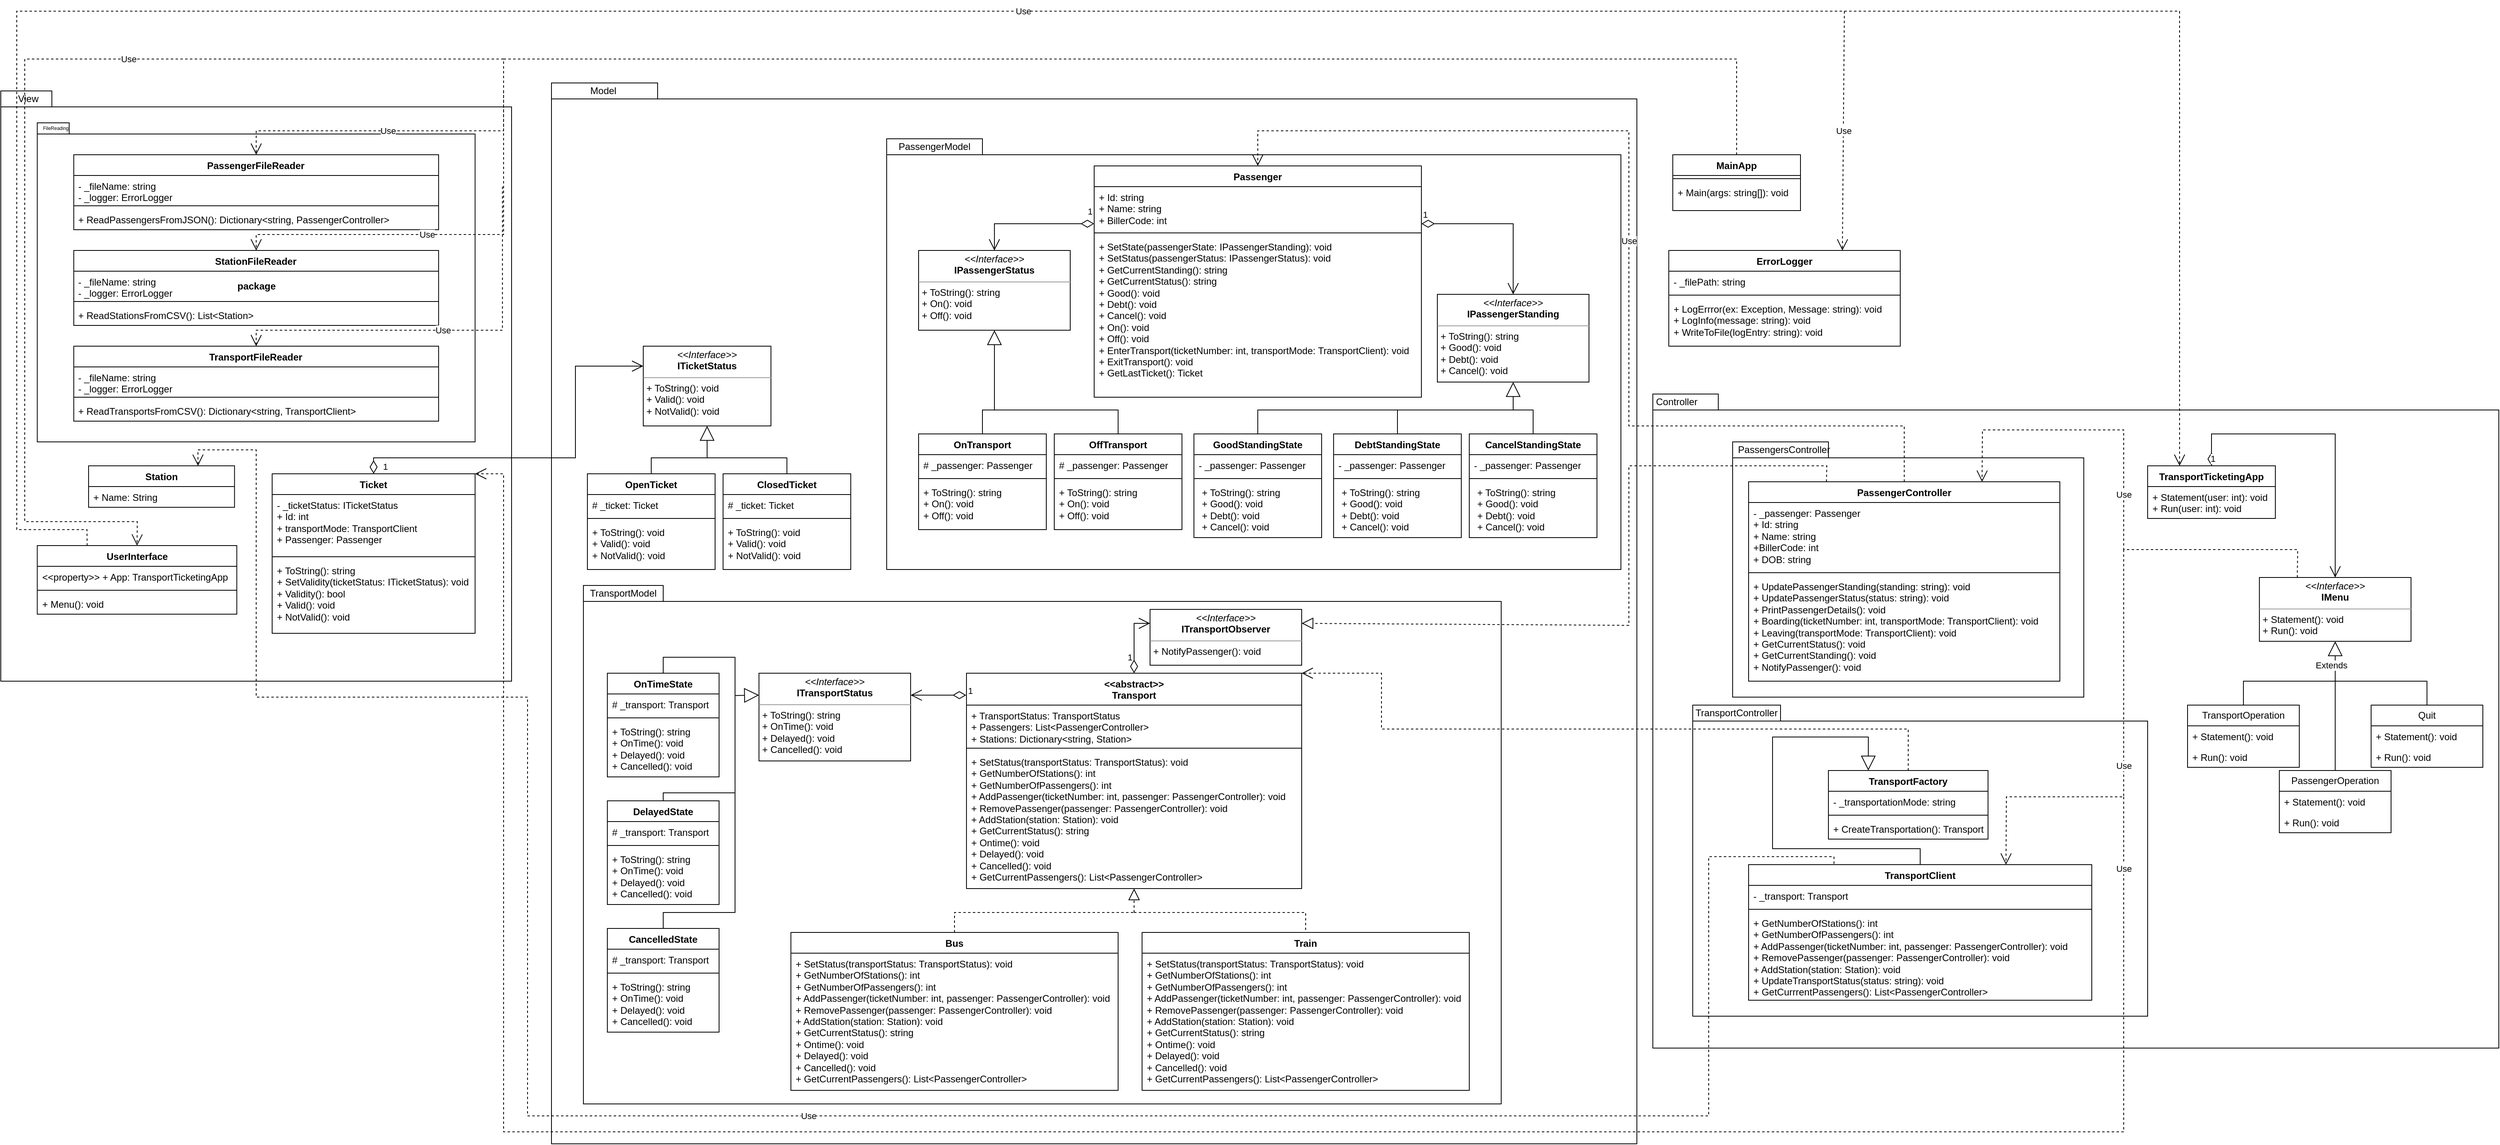 <mxfile version="21.1.8" type="onedrive" pages="2">
  <diagram name="UML" id="IqkmjKPmEw6lY8jb3ntw">
    <mxGraphModel grid="1" page="1" gridSize="10" guides="1" tooltips="1" connect="1" arrows="1" fold="1" pageScale="1" pageWidth="850" pageHeight="1100" math="0" shadow="0">
      <root>
        <mxCell id="0" />
        <mxCell id="1" parent="0" />
        <mxCell id="rYGC3bZPPaPuwNbYlvMg-189" value="&lt;br&gt;" style="shape=folder;fontStyle=1;spacingTop=10;tabWidth=60;tabHeight=20;tabPosition=left;html=1;whiteSpace=wrap;" vertex="1" parent="1">
          <mxGeometry x="530" y="765" width="1060" height="820" as="geometry" />
        </mxCell>
        <mxCell id="rYGC3bZPPaPuwNbYlvMg-179" value="" style="shape=folder;fontStyle=1;spacingTop=10;tabWidth=110;tabHeight=20;tabPosition=left;html=1;whiteSpace=wrap;" vertex="1" parent="1">
          <mxGeometry x="580" y="1155" width="570" height="390" as="geometry" />
        </mxCell>
        <mxCell id="rYGC3bZPPaPuwNbYlvMg-125" value="package" style="shape=folder;fontStyle=1;spacingTop=10;tabWidth=40;tabHeight=20;tabPosition=left;html=1;whiteSpace=wrap;" vertex="1" parent="1">
          <mxGeometry x="-850" y="375" width="1360" height="1330" as="geometry" />
        </mxCell>
        <mxCell id="rYGC3bZPPaPuwNbYlvMg-19" value="&lt;p style=&quot;margin:0px;margin-top:4px;text-align:center;&quot;&gt;&lt;i&gt;&amp;lt;&amp;lt;Interface&amp;gt;&amp;gt;&lt;/i&gt;&lt;br&gt;&lt;b&gt;ITicketStatus&lt;/b&gt;&lt;/p&gt;&lt;hr size=&quot;1&quot;&gt;&lt;p style=&quot;margin:0px;margin-left:4px;&quot;&gt;&lt;/p&gt;&lt;p style=&quot;margin:0px;margin-left:4px;&quot;&gt;+ ToString(): void&lt;/p&gt;&lt;p style=&quot;margin:0px;margin-left:4px;&quot;&gt;+ Valid(): void&lt;/p&gt;&lt;p style=&quot;margin:0px;margin-left:4px;&quot;&gt;+ NotValid(): void&lt;/p&gt;" style="verticalAlign=top;align=left;overflow=fill;fontSize=12;fontFamily=Helvetica;html=1;whiteSpace=wrap;" vertex="1" parent="1">
          <mxGeometry x="-735" y="705" width="160" height="100" as="geometry" />
        </mxCell>
        <mxCell id="rYGC3bZPPaPuwNbYlvMg-109" value="" style="group" vertex="1" connectable="0" parent="1">
          <mxGeometry x="-780" y="1035" width="1120" height="620" as="geometry" />
        </mxCell>
        <mxCell id="rYGC3bZPPaPuwNbYlvMg-108" value="" style="shape=folder;fontStyle=1;spacingTop=10;tabWidth=100;tabHeight=20;tabPosition=left;html=1;whiteSpace=wrap;" vertex="1" parent="rYGC3bZPPaPuwNbYlvMg-109">
          <mxGeometry x="-30" y="-30" width="1150" height="650" as="geometry" />
        </mxCell>
        <mxCell id="rYGC3bZPPaPuwNbYlvMg-9" value="&amp;lt;&amp;lt;abstract&amp;gt;&amp;gt;&lt;br&gt;Transport" style="swimlane;fontStyle=1;align=center;verticalAlign=top;childLayout=stackLayout;horizontal=1;startSize=40;horizontalStack=0;resizeParent=1;resizeParentMax=0;resizeLast=0;collapsible=1;marginBottom=0;whiteSpace=wrap;html=1;" vertex="1" parent="rYGC3bZPPaPuwNbYlvMg-109">
          <mxGeometry x="450" y="80" width="420" height="270" as="geometry" />
        </mxCell>
        <mxCell id="rYGC3bZPPaPuwNbYlvMg-10" value="+ TransportStatus: TransportStatus&lt;br&gt;+ Passengers: List&amp;lt;PassengerController&amp;gt;&amp;nbsp;&lt;br&gt;+ Stations: Dictionary&amp;lt;string, Station&amp;gt;" style="text;strokeColor=none;fillColor=none;align=left;verticalAlign=top;spacingLeft=4;spacingRight=4;overflow=hidden;rotatable=0;points=[[0,0.5],[1,0.5]];portConstraint=eastwest;whiteSpace=wrap;html=1;" vertex="1" parent="rYGC3bZPPaPuwNbYlvMg-9">
          <mxGeometry y="40" width="420" height="50" as="geometry" />
        </mxCell>
        <mxCell id="rYGC3bZPPaPuwNbYlvMg-11" value="" style="line;strokeWidth=1;fillColor=none;align=left;verticalAlign=middle;spacingTop=-1;spacingLeft=3;spacingRight=3;rotatable=0;labelPosition=right;points=[];portConstraint=eastwest;strokeColor=inherit;" vertex="1" parent="rYGC3bZPPaPuwNbYlvMg-9">
          <mxGeometry y="90" width="420" height="8" as="geometry" />
        </mxCell>
        <mxCell id="rYGC3bZPPaPuwNbYlvMg-12" value="+ SetStatus(transportStatus: TransportStatus): void&lt;br&gt;+ GetNumberOfStations(): int&lt;br&gt;+ GetNumberOfPassengers(): int&lt;br&gt;+ AddPassenger(ticketNumber: int, passenger: PassengerController): void&lt;br&gt;+ RemovePassenger(passenger: PassengerController): void&lt;br&gt;+ AddStation(station: Station): void&lt;br&gt;+ GetCurrentStatus(): string&lt;br&gt;+ Ontime(): void&lt;br&gt;+ Delayed(): void&lt;br&gt;+ Cancelled(): void&lt;br&gt;+ GetCurrentPassengers(): List&amp;lt;PassengerController&amp;gt;&amp;nbsp;" style="text;strokeColor=none;fillColor=none;align=left;verticalAlign=top;spacingLeft=4;spacingRight=4;overflow=hidden;rotatable=0;points=[[0,0.5],[1,0.5]];portConstraint=eastwest;whiteSpace=wrap;html=1;" vertex="1" parent="rYGC3bZPPaPuwNbYlvMg-9">
          <mxGeometry y="98" width="420" height="172" as="geometry" />
        </mxCell>
        <mxCell id="rYGC3bZPPaPuwNbYlvMg-16" value="&lt;p style=&quot;margin:0px;margin-top:4px;text-align:center;&quot;&gt;&lt;i&gt;&amp;lt;&amp;lt;Interface&amp;gt;&amp;gt;&lt;/i&gt;&lt;br&gt;&lt;b&gt;ITransportStatus&lt;/b&gt;&lt;/p&gt;&lt;hr size=&quot;1&quot;&gt;&lt;p style=&quot;margin:0px;margin-left:4px;&quot;&gt;&lt;/p&gt;&lt;p style=&quot;margin:0px;margin-left:4px;&quot;&gt;+ ToString(): string&lt;/p&gt;&lt;p style=&quot;margin:0px;margin-left:4px;&quot;&gt;+ OnTime(): void&lt;/p&gt;&lt;p style=&quot;margin:0px;margin-left:4px;&quot;&gt;+ Delayed(): void&lt;/p&gt;&lt;p style=&quot;margin:0px;margin-left:4px;&quot;&gt;+ Cancelled(): void&lt;/p&gt;" style="verticalAlign=top;align=left;overflow=fill;fontSize=12;fontFamily=Helvetica;html=1;whiteSpace=wrap;" vertex="1" parent="rYGC3bZPPaPuwNbYlvMg-109">
          <mxGeometry x="190" y="80" width="190" height="110" as="geometry" />
        </mxCell>
        <mxCell id="rYGC3bZPPaPuwNbYlvMg-17" value="&lt;p style=&quot;margin:0px;margin-top:4px;text-align:center;&quot;&gt;&lt;i&gt;&amp;lt;&amp;lt;Interface&amp;gt;&amp;gt;&lt;/i&gt;&lt;br&gt;&lt;b&gt;ITransportObserver&lt;/b&gt;&lt;/p&gt;&lt;hr size=&quot;1&quot;&gt;&lt;p style=&quot;margin:0px;margin-left:4px;&quot;&gt;&lt;/p&gt;&lt;p style=&quot;margin:0px;margin-left:4px;&quot;&gt;+ NotifyPassenger(): void&lt;/p&gt;" style="verticalAlign=top;align=left;overflow=fill;fontSize=12;fontFamily=Helvetica;html=1;whiteSpace=wrap;" vertex="1" parent="rYGC3bZPPaPuwNbYlvMg-109">
          <mxGeometry x="680" width="190" height="70" as="geometry" />
        </mxCell>
        <mxCell id="rYGC3bZPPaPuwNbYlvMg-62" value="OnTimeState" style="swimlane;fontStyle=1;align=center;verticalAlign=top;childLayout=stackLayout;horizontal=1;startSize=26;horizontalStack=0;resizeParent=1;resizeParentMax=0;resizeLast=0;collapsible=1;marginBottom=0;whiteSpace=wrap;html=1;" vertex="1" parent="rYGC3bZPPaPuwNbYlvMg-109">
          <mxGeometry y="80" width="140" height="130" as="geometry" />
        </mxCell>
        <mxCell id="rYGC3bZPPaPuwNbYlvMg-63" value="# _transport: Transport" style="text;strokeColor=none;fillColor=none;align=left;verticalAlign=top;spacingLeft=4;spacingRight=4;overflow=hidden;rotatable=0;points=[[0,0.5],[1,0.5]];portConstraint=eastwest;whiteSpace=wrap;html=1;" vertex="1" parent="rYGC3bZPPaPuwNbYlvMg-62">
          <mxGeometry y="26" width="140" height="26" as="geometry" />
        </mxCell>
        <mxCell id="rYGC3bZPPaPuwNbYlvMg-64" value="" style="line;strokeWidth=1;fillColor=none;align=left;verticalAlign=middle;spacingTop=-1;spacingLeft=3;spacingRight=3;rotatable=0;labelPosition=right;points=[];portConstraint=eastwest;strokeColor=inherit;" vertex="1" parent="rYGC3bZPPaPuwNbYlvMg-62">
          <mxGeometry y="52" width="140" height="8" as="geometry" />
        </mxCell>
        <mxCell id="rYGC3bZPPaPuwNbYlvMg-65" value="&lt;span style=&quot;background-color: initial;&quot;&gt;+ ToString(): string&lt;br&gt;&lt;/span&gt;&lt;span style=&quot;background-color: initial;&quot;&gt;+ OnTime(): void&lt;br&gt;&lt;/span&gt;&lt;span style=&quot;background-color: initial;&quot;&gt;+ Delayed(): void&lt;br&gt;&lt;/span&gt;&lt;span style=&quot;background-color: initial;&quot;&gt;+ Cancelled(): void&lt;/span&gt;&lt;span style=&quot;background-color: initial;&quot;&gt;&lt;br&gt;&lt;/span&gt;" style="text;strokeColor=none;fillColor=none;align=left;verticalAlign=top;spacingLeft=4;spacingRight=4;overflow=hidden;rotatable=0;points=[[0,0.5],[1,0.5]];portConstraint=eastwest;whiteSpace=wrap;html=1;" vertex="1" parent="rYGC3bZPPaPuwNbYlvMg-62">
          <mxGeometry y="60" width="140" height="70" as="geometry" />
        </mxCell>
        <mxCell id="rYGC3bZPPaPuwNbYlvMg-66" value="DelayedState" style="swimlane;fontStyle=1;align=center;verticalAlign=top;childLayout=stackLayout;horizontal=1;startSize=26;horizontalStack=0;resizeParent=1;resizeParentMax=0;resizeLast=0;collapsible=1;marginBottom=0;whiteSpace=wrap;html=1;" vertex="1" parent="rYGC3bZPPaPuwNbYlvMg-109">
          <mxGeometry y="240" width="140" height="130" as="geometry" />
        </mxCell>
        <mxCell id="rYGC3bZPPaPuwNbYlvMg-67" value="# _transport: Transport" style="text;strokeColor=none;fillColor=none;align=left;verticalAlign=top;spacingLeft=4;spacingRight=4;overflow=hidden;rotatable=0;points=[[0,0.5],[1,0.5]];portConstraint=eastwest;whiteSpace=wrap;html=1;" vertex="1" parent="rYGC3bZPPaPuwNbYlvMg-66">
          <mxGeometry y="26" width="140" height="26" as="geometry" />
        </mxCell>
        <mxCell id="rYGC3bZPPaPuwNbYlvMg-68" value="" style="line;strokeWidth=1;fillColor=none;align=left;verticalAlign=middle;spacingTop=-1;spacingLeft=3;spacingRight=3;rotatable=0;labelPosition=right;points=[];portConstraint=eastwest;strokeColor=inherit;" vertex="1" parent="rYGC3bZPPaPuwNbYlvMg-66">
          <mxGeometry y="52" width="140" height="8" as="geometry" />
        </mxCell>
        <mxCell id="rYGC3bZPPaPuwNbYlvMg-69" value="&lt;span style=&quot;background-color: initial;&quot;&gt;+ ToString(): string&lt;br&gt;&lt;/span&gt;&lt;span style=&quot;background-color: initial;&quot;&gt;+ OnTime(): void&lt;br&gt;&lt;/span&gt;&lt;span style=&quot;background-color: initial;&quot;&gt;+ Delayed(): void&lt;br&gt;&lt;/span&gt;&lt;span style=&quot;background-color: initial;&quot;&gt;+ Cancelled(): void&lt;/span&gt;&lt;span style=&quot;background-color: initial;&quot;&gt;&lt;br&gt;&lt;/span&gt;" style="text;strokeColor=none;fillColor=none;align=left;verticalAlign=top;spacingLeft=4;spacingRight=4;overflow=hidden;rotatable=0;points=[[0,0.5],[1,0.5]];portConstraint=eastwest;whiteSpace=wrap;html=1;" vertex="1" parent="rYGC3bZPPaPuwNbYlvMg-66">
          <mxGeometry y="60" width="140" height="70" as="geometry" />
        </mxCell>
        <mxCell id="rYGC3bZPPaPuwNbYlvMg-70" value="CancelledState" style="swimlane;fontStyle=1;align=center;verticalAlign=top;childLayout=stackLayout;horizontal=1;startSize=26;horizontalStack=0;resizeParent=1;resizeParentMax=0;resizeLast=0;collapsible=1;marginBottom=0;whiteSpace=wrap;html=1;" vertex="1" parent="rYGC3bZPPaPuwNbYlvMg-109">
          <mxGeometry y="400" width="140" height="130" as="geometry" />
        </mxCell>
        <mxCell id="rYGC3bZPPaPuwNbYlvMg-71" value="# _transport: Transport" style="text;strokeColor=none;fillColor=none;align=left;verticalAlign=top;spacingLeft=4;spacingRight=4;overflow=hidden;rotatable=0;points=[[0,0.5],[1,0.5]];portConstraint=eastwest;whiteSpace=wrap;html=1;" vertex="1" parent="rYGC3bZPPaPuwNbYlvMg-70">
          <mxGeometry y="26" width="140" height="26" as="geometry" />
        </mxCell>
        <mxCell id="rYGC3bZPPaPuwNbYlvMg-72" value="" style="line;strokeWidth=1;fillColor=none;align=left;verticalAlign=middle;spacingTop=-1;spacingLeft=3;spacingRight=3;rotatable=0;labelPosition=right;points=[];portConstraint=eastwest;strokeColor=inherit;" vertex="1" parent="rYGC3bZPPaPuwNbYlvMg-70">
          <mxGeometry y="52" width="140" height="8" as="geometry" />
        </mxCell>
        <mxCell id="rYGC3bZPPaPuwNbYlvMg-73" value="&lt;span style=&quot;background-color: initial;&quot;&gt;+ ToString(): string&lt;br&gt;&lt;/span&gt;&lt;span style=&quot;background-color: initial;&quot;&gt;+ OnTime(): void&lt;br&gt;&lt;/span&gt;&lt;span style=&quot;background-color: initial;&quot;&gt;+ Delayed(): void&lt;br&gt;&lt;/span&gt;&lt;span style=&quot;background-color: initial;&quot;&gt;+ Cancelled(): void&lt;/span&gt;&lt;span style=&quot;background-color: initial;&quot;&gt;&lt;br&gt;&lt;/span&gt;" style="text;strokeColor=none;fillColor=none;align=left;verticalAlign=top;spacingLeft=4;spacingRight=4;overflow=hidden;rotatable=0;points=[[0,0.5],[1,0.5]];portConstraint=eastwest;whiteSpace=wrap;html=1;" vertex="1" parent="rYGC3bZPPaPuwNbYlvMg-70">
          <mxGeometry y="60" width="140" height="70" as="geometry" />
        </mxCell>
        <mxCell id="rYGC3bZPPaPuwNbYlvMg-84" value="Bus" style="swimlane;fontStyle=1;align=center;verticalAlign=top;childLayout=stackLayout;horizontal=1;startSize=26;horizontalStack=0;resizeParent=1;resizeParentMax=0;resizeLast=0;collapsible=1;marginBottom=0;whiteSpace=wrap;html=1;" vertex="1" parent="rYGC3bZPPaPuwNbYlvMg-109">
          <mxGeometry x="230" y="405" width="410" height="198" as="geometry" />
        </mxCell>
        <mxCell id="rYGC3bZPPaPuwNbYlvMg-88" value="+ SetStatus(transportStatus: TransportStatus): void&lt;br&gt;+ GetNumberOfStations(): int&lt;br&gt;+ GetNumberOfPassengers(): int&lt;br&gt;+ AddPassenger(ticketNumber: int, passenger: PassengerController): void&lt;br&gt;+ RemovePassenger(passenger: PassengerController): void&lt;br&gt;+ AddStation(station: Station): void&lt;br&gt;+ GetCurrentStatus(): string&lt;br&gt;+ Ontime(): void&lt;br&gt;+ Delayed(): void&lt;br&gt;+ Cancelled(): void&lt;br&gt;+ GetCurrentPassengers(): List&amp;lt;PassengerController&amp;gt;&amp;nbsp;" style="text;strokeColor=none;fillColor=none;align=left;verticalAlign=top;spacingLeft=4;spacingRight=4;overflow=hidden;rotatable=0;points=[[0,0.5],[1,0.5]];portConstraint=eastwest;whiteSpace=wrap;html=1;" vertex="1" parent="rYGC3bZPPaPuwNbYlvMg-84">
          <mxGeometry y="26" width="410" height="172" as="geometry" />
        </mxCell>
        <mxCell id="rYGC3bZPPaPuwNbYlvMg-89" value="Train" style="swimlane;fontStyle=1;align=center;verticalAlign=top;childLayout=stackLayout;horizontal=1;startSize=26;horizontalStack=0;resizeParent=1;resizeParentMax=0;resizeLast=0;collapsible=1;marginBottom=0;whiteSpace=wrap;html=1;" vertex="1" parent="rYGC3bZPPaPuwNbYlvMg-109">
          <mxGeometry x="670" y="405" width="410" height="198" as="geometry" />
        </mxCell>
        <mxCell id="rYGC3bZPPaPuwNbYlvMg-90" value="+ SetStatus(transportStatus: TransportStatus): void&lt;br&gt;+ GetNumberOfStations(): int&lt;br&gt;+ GetNumberOfPassengers(): int&lt;br&gt;+ AddPassenger(ticketNumber: int, passenger: PassengerController): void&lt;br&gt;+ RemovePassenger(passenger: PassengerController): void&lt;br&gt;+ AddStation(station: Station): void&lt;br&gt;+ GetCurrentStatus(): string&lt;br&gt;+ Ontime(): void&lt;br&gt;+ Delayed(): void&lt;br&gt;+ Cancelled(): void&lt;br&gt;+ GetCurrentPassengers(): List&amp;lt;PassengerController&amp;gt;&amp;nbsp;" style="text;strokeColor=none;fillColor=none;align=left;verticalAlign=top;spacingLeft=4;spacingRight=4;overflow=hidden;rotatable=0;points=[[0,0.5],[1,0.5]];portConstraint=eastwest;whiteSpace=wrap;html=1;" vertex="1" parent="rYGC3bZPPaPuwNbYlvMg-89">
          <mxGeometry y="26" width="410" height="172" as="geometry" />
        </mxCell>
        <mxCell id="rYGC3bZPPaPuwNbYlvMg-96" value="" style="group" vertex="1" connectable="0" parent="rYGC3bZPPaPuwNbYlvMg-109">
          <mxGeometry x="435" y="380" width="440" as="geometry" />
        </mxCell>
        <mxCell id="rYGC3bZPPaPuwNbYlvMg-93" value="" style="endArrow=block;dashed=1;endFill=0;endSize=12;html=1;rounded=0;entryX=0.5;entryY=1;entryDx=0;entryDy=0;entryPerimeter=0;" edge="1" parent="rYGC3bZPPaPuwNbYlvMg-96" target="rYGC3bZPPaPuwNbYlvMg-12">
          <mxGeometry width="160" relative="1" as="geometry">
            <mxPoint x="225" as="sourcePoint" />
            <mxPoint x="125" y="10" as="targetPoint" />
          </mxGeometry>
        </mxCell>
        <mxCell id="rYGC3bZPPaPuwNbYlvMg-94" value="" style="endArrow=none;dashed=1;html=1;rounded=0;exitX=0.5;exitY=0;exitDx=0;exitDy=0;" edge="1" parent="rYGC3bZPPaPuwNbYlvMg-96" source="rYGC3bZPPaPuwNbYlvMg-84">
          <mxGeometry width="50" height="50" relative="1" as="geometry">
            <mxPoint x="155" y="30" as="sourcePoint" />
            <mxPoint x="225" as="targetPoint" />
            <Array as="points">
              <mxPoint />
            </Array>
          </mxGeometry>
        </mxCell>
        <mxCell id="rYGC3bZPPaPuwNbYlvMg-95" value="" style="endArrow=none;dashed=1;html=1;rounded=0;entryX=0.5;entryY=0;entryDx=0;entryDy=0;" edge="1" parent="rYGC3bZPPaPuwNbYlvMg-96" target="rYGC3bZPPaPuwNbYlvMg-89">
          <mxGeometry width="50" height="50" relative="1" as="geometry">
            <mxPoint x="225" as="sourcePoint" />
            <mxPoint x="365" as="targetPoint" />
            <Array as="points">
              <mxPoint x="440" />
            </Array>
          </mxGeometry>
        </mxCell>
        <mxCell id="rYGC3bZPPaPuwNbYlvMg-99" value="1" style="endArrow=open;html=1;endSize=12;startArrow=diamondThin;startSize=14;startFill=0;edgeStyle=orthogonalEdgeStyle;align=left;verticalAlign=bottom;rounded=0;exitX=-0.001;exitY=0.102;exitDx=0;exitDy=0;entryX=1;entryY=0.25;entryDx=0;entryDy=0;exitPerimeter=0;" edge="1" parent="rYGC3bZPPaPuwNbYlvMg-109" source="rYGC3bZPPaPuwNbYlvMg-9" target="rYGC3bZPPaPuwNbYlvMg-16">
          <mxGeometry x="-1" y="3" relative="1" as="geometry">
            <mxPoint x="410" y="140" as="sourcePoint" />
            <mxPoint x="500" y="410" as="targetPoint" />
          </mxGeometry>
        </mxCell>
        <mxCell id="rYGC3bZPPaPuwNbYlvMg-101" value="" style="endArrow=block;endSize=16;endFill=0;html=1;rounded=0;entryX=0;entryY=0.25;entryDx=0;entryDy=0;" edge="1" parent="rYGC3bZPPaPuwNbYlvMg-109" target="rYGC3bZPPaPuwNbYlvMg-16">
          <mxGeometry x="1" y="130" width="160" relative="1" as="geometry">
            <mxPoint x="160" y="108" as="sourcePoint" />
            <mxPoint x="170" y="150" as="targetPoint" />
            <mxPoint x="130" y="130" as="offset" />
          </mxGeometry>
        </mxCell>
        <mxCell id="rYGC3bZPPaPuwNbYlvMg-102" value="" style="endArrow=none;html=1;rounded=0;entryX=0.5;entryY=0;entryDx=0;entryDy=0;" edge="1" parent="rYGC3bZPPaPuwNbYlvMg-109" target="rYGC3bZPPaPuwNbYlvMg-62">
          <mxGeometry width="50" height="50" relative="1" as="geometry">
            <mxPoint x="160" y="110" as="sourcePoint" />
            <mxPoint x="210" y="80" as="targetPoint" />
            <Array as="points">
              <mxPoint x="160" y="60" />
              <mxPoint x="70" y="60" />
            </Array>
          </mxGeometry>
        </mxCell>
        <mxCell id="rYGC3bZPPaPuwNbYlvMg-103" value="" style="endArrow=none;html=1;rounded=0;exitX=0.5;exitY=0;exitDx=0;exitDy=0;" edge="1" parent="rYGC3bZPPaPuwNbYlvMg-109" source="rYGC3bZPPaPuwNbYlvMg-66">
          <mxGeometry width="50" height="50" relative="1" as="geometry">
            <mxPoint x="170" y="320" as="sourcePoint" />
            <mxPoint x="160" y="100" as="targetPoint" />
            <Array as="points">
              <mxPoint x="70" y="230" />
              <mxPoint x="160" y="230" />
            </Array>
          </mxGeometry>
        </mxCell>
        <mxCell id="rYGC3bZPPaPuwNbYlvMg-104" value="" style="endArrow=none;html=1;rounded=0;exitX=0.5;exitY=0;exitDx=0;exitDy=0;" edge="1" parent="rYGC3bZPPaPuwNbYlvMg-109" source="rYGC3bZPPaPuwNbYlvMg-70">
          <mxGeometry width="50" height="50" relative="1" as="geometry">
            <mxPoint x="170" y="320" as="sourcePoint" />
            <mxPoint x="160" y="220" as="targetPoint" />
            <Array as="points">
              <mxPoint x="70" y="380" />
              <mxPoint x="160" y="380" />
            </Array>
          </mxGeometry>
        </mxCell>
        <mxCell id="rYGC3bZPPaPuwNbYlvMg-105" value="1" style="endArrow=open;html=1;endSize=12;startArrow=diamondThin;startSize=14;startFill=0;edgeStyle=orthogonalEdgeStyle;align=left;verticalAlign=bottom;rounded=0;exitX=0.5;exitY=0;exitDx=0;exitDy=0;entryX=0;entryY=0.25;entryDx=0;entryDy=0;" edge="1" parent="rYGC3bZPPaPuwNbYlvMg-109" source="rYGC3bZPPaPuwNbYlvMg-9" target="rYGC3bZPPaPuwNbYlvMg-17">
          <mxGeometry x="-0.724" y="10" relative="1" as="geometry">
            <mxPoint x="790" y="200" as="sourcePoint" />
            <mxPoint x="950" y="200" as="targetPoint" />
            <mxPoint as="offset" />
          </mxGeometry>
        </mxCell>
        <mxCell id="rYGC3bZPPaPuwNbYlvMg-113" value="OpenTicket" style="swimlane;fontStyle=1;align=center;verticalAlign=top;childLayout=stackLayout;horizontal=1;startSize=26;horizontalStack=0;resizeParent=1;resizeParentMax=0;resizeLast=0;collapsible=1;marginBottom=0;whiteSpace=wrap;html=1;" vertex="1" parent="1">
          <mxGeometry x="-805" y="865" width="160" height="120" as="geometry" />
        </mxCell>
        <mxCell id="rYGC3bZPPaPuwNbYlvMg-114" value="# _ticket: Ticket" style="text;strokeColor=none;fillColor=none;align=left;verticalAlign=top;spacingLeft=4;spacingRight=4;overflow=hidden;rotatable=0;points=[[0,0.5],[1,0.5]];portConstraint=eastwest;whiteSpace=wrap;html=1;" vertex="1" parent="rYGC3bZPPaPuwNbYlvMg-113">
          <mxGeometry y="26" width="160" height="26" as="geometry" />
        </mxCell>
        <mxCell id="rYGC3bZPPaPuwNbYlvMg-115" value="" style="line;strokeWidth=1;fillColor=none;align=left;verticalAlign=middle;spacingTop=-1;spacingLeft=3;spacingRight=3;rotatable=0;labelPosition=right;points=[];portConstraint=eastwest;strokeColor=inherit;" vertex="1" parent="rYGC3bZPPaPuwNbYlvMg-113">
          <mxGeometry y="52" width="160" height="8" as="geometry" />
        </mxCell>
        <mxCell id="rYGC3bZPPaPuwNbYlvMg-116" value="+ ToString(): void&lt;br&gt;&lt;span style=&quot;background-color: initial;&quot;&gt;+ Valid(): void&lt;br&gt;&lt;/span&gt;&lt;span style=&quot;background-color: initial;&quot;&gt;+ NotValid(): void&lt;/span&gt;&lt;span style=&quot;background-color: initial;&quot;&gt;&lt;br&gt;&lt;/span&gt;" style="text;strokeColor=none;fillColor=none;align=left;verticalAlign=top;spacingLeft=4;spacingRight=4;overflow=hidden;rotatable=0;points=[[0,0.5],[1,0.5]];portConstraint=eastwest;whiteSpace=wrap;html=1;" vertex="1" parent="rYGC3bZPPaPuwNbYlvMg-113">
          <mxGeometry y="60" width="160" height="60" as="geometry" />
        </mxCell>
        <mxCell id="rYGC3bZPPaPuwNbYlvMg-117" value="ClosedTicket" style="swimlane;fontStyle=1;align=center;verticalAlign=top;childLayout=stackLayout;horizontal=1;startSize=26;horizontalStack=0;resizeParent=1;resizeParentMax=0;resizeLast=0;collapsible=1;marginBottom=0;whiteSpace=wrap;html=1;" vertex="1" parent="1">
          <mxGeometry x="-635" y="865" width="160" height="120" as="geometry" />
        </mxCell>
        <mxCell id="rYGC3bZPPaPuwNbYlvMg-118" value="# _ticket: Ticket" style="text;strokeColor=none;fillColor=none;align=left;verticalAlign=top;spacingLeft=4;spacingRight=4;overflow=hidden;rotatable=0;points=[[0,0.5],[1,0.5]];portConstraint=eastwest;whiteSpace=wrap;html=1;" vertex="1" parent="rYGC3bZPPaPuwNbYlvMg-117">
          <mxGeometry y="26" width="160" height="26" as="geometry" />
        </mxCell>
        <mxCell id="rYGC3bZPPaPuwNbYlvMg-119" value="" style="line;strokeWidth=1;fillColor=none;align=left;verticalAlign=middle;spacingTop=-1;spacingLeft=3;spacingRight=3;rotatable=0;labelPosition=right;points=[];portConstraint=eastwest;strokeColor=inherit;" vertex="1" parent="rYGC3bZPPaPuwNbYlvMg-117">
          <mxGeometry y="52" width="160" height="8" as="geometry" />
        </mxCell>
        <mxCell id="rYGC3bZPPaPuwNbYlvMg-120" value="+ ToString(): void&lt;br&gt;&lt;span style=&quot;background-color: initial;&quot;&gt;+ Valid(): void&lt;br&gt;&lt;/span&gt;&lt;span style=&quot;background-color: initial;&quot;&gt;+ NotValid(): void&lt;/span&gt;&lt;span style=&quot;background-color: initial;&quot;&gt;&lt;br&gt;&lt;/span&gt;" style="text;strokeColor=none;fillColor=none;align=left;verticalAlign=top;spacingLeft=4;spacingRight=4;overflow=hidden;rotatable=0;points=[[0,0.5],[1,0.5]];portConstraint=eastwest;whiteSpace=wrap;html=1;" vertex="1" parent="rYGC3bZPPaPuwNbYlvMg-117">
          <mxGeometry y="60" width="160" height="60" as="geometry" />
        </mxCell>
        <mxCell id="rYGC3bZPPaPuwNbYlvMg-121" value="" style="group" vertex="1" connectable="0" parent="1">
          <mxGeometry x="-725" y="845" width="170" as="geometry" />
        </mxCell>
        <mxCell id="rYGC3bZPPaPuwNbYlvMg-122" value="" style="endArrow=block;endSize=16;endFill=0;html=1;rounded=0;entryX=0.5;entryY=1;entryDx=0;entryDy=0;" edge="1" parent="rYGC3bZPPaPuwNbYlvMg-121" target="rYGC3bZPPaPuwNbYlvMg-19">
          <mxGeometry x="-1" y="-35" width="160" relative="1" as="geometry">
            <mxPoint x="70" as="sourcePoint" />
            <mxPoint x="65" y="-140" as="targetPoint" />
            <mxPoint as="offset" />
          </mxGeometry>
        </mxCell>
        <mxCell id="rYGC3bZPPaPuwNbYlvMg-123" value="" style="endArrow=none;html=1;rounded=0;entryX=0.5;entryY=0;entryDx=0;entryDy=0;" edge="1" parent="rYGC3bZPPaPuwNbYlvMg-121" target="rYGC3bZPPaPuwNbYlvMg-113">
          <mxGeometry width="50" height="50" relative="1" as="geometry">
            <mxPoint x="70" as="sourcePoint" />
            <mxPoint x="150" y="-40" as="targetPoint" />
            <Array as="points">
              <mxPoint />
            </Array>
          </mxGeometry>
        </mxCell>
        <mxCell id="rYGC3bZPPaPuwNbYlvMg-124" value="" style="endArrow=none;html=1;rounded=0;entryX=0.5;entryY=0;entryDx=0;entryDy=0;" edge="1" parent="rYGC3bZPPaPuwNbYlvMg-121" target="rYGC3bZPPaPuwNbYlvMg-117">
          <mxGeometry width="50" height="50" relative="1" as="geometry">
            <mxPoint x="60" as="sourcePoint" />
            <mxPoint x="150" y="-40" as="targetPoint" />
            <Array as="points">
              <mxPoint x="170" />
            </Array>
          </mxGeometry>
        </mxCell>
        <mxCell id="rYGC3bZPPaPuwNbYlvMg-126" value="&lt;font style=&quot;font-size: 12px;&quot;&gt;Model&lt;/font&gt;" style="text;html=1;strokeColor=none;fillColor=none;align=center;verticalAlign=middle;whiteSpace=wrap;rounded=0;" vertex="1" parent="1">
          <mxGeometry x="-850" y="375" width="130" height="20" as="geometry" />
        </mxCell>
        <mxCell id="rYGC3bZPPaPuwNbYlvMg-127" value="" style="group" vertex="1" connectable="0" parent="1">
          <mxGeometry x="-430" y="445" width="920" height="540" as="geometry" />
        </mxCell>
        <mxCell id="rYGC3bZPPaPuwNbYlvMg-83" value="" style="shape=folder;fontStyle=1;spacingTop=10;tabWidth=120;tabHeight=20;tabPosition=left;html=1;whiteSpace=wrap;" vertex="1" parent="rYGC3bZPPaPuwNbYlvMg-127">
          <mxGeometry width="920" height="540" as="geometry" />
        </mxCell>
        <mxCell id="rYGC3bZPPaPuwNbYlvMg-5" value="Passenger" style="swimlane;fontStyle=1;align=center;verticalAlign=top;childLayout=stackLayout;horizontal=1;startSize=26;horizontalStack=0;resizeParent=1;resizeParentMax=0;resizeLast=0;collapsible=1;marginBottom=0;whiteSpace=wrap;html=1;" vertex="1" parent="rYGC3bZPPaPuwNbYlvMg-127">
          <mxGeometry x="260" y="34" width="410" height="290" as="geometry" />
        </mxCell>
        <mxCell id="rYGC3bZPPaPuwNbYlvMg-6" value="+ Id: string&lt;br&gt;+ Name: string&lt;br&gt;+ BillerCode: int" style="text;strokeColor=none;fillColor=none;align=left;verticalAlign=top;spacingLeft=4;spacingRight=4;overflow=hidden;rotatable=0;points=[[0,0.5],[1,0.5]];portConstraint=eastwest;whiteSpace=wrap;html=1;" vertex="1" parent="rYGC3bZPPaPuwNbYlvMg-5">
          <mxGeometry y="26" width="410" height="54" as="geometry" />
        </mxCell>
        <mxCell id="rYGC3bZPPaPuwNbYlvMg-7" value="" style="line;strokeWidth=1;fillColor=none;align=left;verticalAlign=middle;spacingTop=-1;spacingLeft=3;spacingRight=3;rotatable=0;labelPosition=right;points=[];portConstraint=eastwest;strokeColor=inherit;" vertex="1" parent="rYGC3bZPPaPuwNbYlvMg-5">
          <mxGeometry y="80" width="410" height="8" as="geometry" />
        </mxCell>
        <mxCell id="rYGC3bZPPaPuwNbYlvMg-8" value="+ SetState(passengerState: IPassengerStanding): void&lt;br&gt;+ SetStatus(passengerStatus: IPassengerStatus): void&lt;br&gt;+ GetCurrentStanding(): string&lt;br&gt;+ GetCurrentStatus(): string&lt;br&gt;+ Good(): void&lt;br&gt;+ Debt(): void&lt;br&gt;+ Cancel(): void&lt;br&gt;+ On(): void&lt;br&gt;+ Off(): void&lt;br&gt;+ EnterTransport(ticketNumber: int, transportMode: TransportClient): void&lt;br&gt;+ ExitTransport(): void&lt;br&gt;+ GetLastTicket(): Ticket" style="text;strokeColor=none;fillColor=none;align=left;verticalAlign=top;spacingLeft=4;spacingRight=4;overflow=hidden;rotatable=0;points=[[0,0.5],[1,0.5]];portConstraint=eastwest;whiteSpace=wrap;html=1;" vertex="1" parent="rYGC3bZPPaPuwNbYlvMg-5">
          <mxGeometry y="88" width="410" height="202" as="geometry" />
        </mxCell>
        <mxCell id="rYGC3bZPPaPuwNbYlvMg-14" value="&lt;p style=&quot;margin:0px;margin-top:4px;text-align:center;&quot;&gt;&lt;i&gt;&amp;lt;&amp;lt;Interface&amp;gt;&amp;gt;&lt;/i&gt;&lt;br&gt;&lt;b&gt;IPassengerStanding&lt;/b&gt;&lt;/p&gt;&lt;hr size=&quot;1&quot;&gt;&lt;p style=&quot;margin:0px;margin-left:4px;&quot;&gt;&lt;/p&gt;&lt;p style=&quot;margin:0px;margin-left:4px;&quot;&gt;+ ToString(): string&lt;/p&gt;&lt;p style=&quot;margin:0px;margin-left:4px;&quot;&gt;+ Good(): void&lt;/p&gt;&lt;p style=&quot;margin:0px;margin-left:4px;&quot;&gt;+ Debt(): void&lt;/p&gt;&lt;p style=&quot;margin:0px;margin-left:4px;&quot;&gt;+ Cancel(): void&lt;/p&gt;" style="verticalAlign=top;align=left;overflow=fill;fontSize=12;fontFamily=Helvetica;html=1;whiteSpace=wrap;" vertex="1" parent="rYGC3bZPPaPuwNbYlvMg-127">
          <mxGeometry x="690" y="195" width="190" height="110" as="geometry" />
        </mxCell>
        <mxCell id="rYGC3bZPPaPuwNbYlvMg-15" value="&lt;p style=&quot;margin:0px;margin-top:4px;text-align:center;&quot;&gt;&lt;i&gt;&amp;lt;&amp;lt;Interface&amp;gt;&amp;gt;&lt;/i&gt;&lt;br&gt;&lt;b&gt;IPassengerStatus&lt;/b&gt;&lt;/p&gt;&lt;hr size=&quot;1&quot;&gt;&lt;p style=&quot;margin:0px;margin-left:4px;&quot;&gt;&lt;/p&gt;&lt;p style=&quot;margin:0px;margin-left:4px;&quot;&gt;+ ToString(): string&lt;/p&gt;&lt;p style=&quot;margin:0px;margin-left:4px;&quot;&gt;+ On(): void&lt;/p&gt;&lt;p style=&quot;margin:0px;margin-left:4px;&quot;&gt;+ Off(): void&lt;/p&gt;" style="verticalAlign=top;align=left;overflow=fill;fontSize=12;fontFamily=Helvetica;html=1;whiteSpace=wrap;" vertex="1" parent="rYGC3bZPPaPuwNbYlvMg-127">
          <mxGeometry x="40" y="140" width="190" height="100" as="geometry" />
        </mxCell>
        <mxCell id="rYGC3bZPPaPuwNbYlvMg-20" value="1" style="endArrow=open;html=1;endSize=12;startArrow=diamondThin;startSize=14;startFill=0;edgeStyle=orthogonalEdgeStyle;align=left;verticalAlign=bottom;rounded=0;exitX=0;exitY=0.25;exitDx=0;exitDy=0;entryX=0.5;entryY=0;entryDx=0;entryDy=0;" edge="1" parent="rYGC3bZPPaPuwNbYlvMg-127" source="rYGC3bZPPaPuwNbYlvMg-5" target="rYGC3bZPPaPuwNbYlvMg-15">
          <mxGeometry x="-0.866" y="-6" relative="1" as="geometry">
            <mxPoint x="370" y="230" as="sourcePoint" />
            <mxPoint x="530" y="230" as="targetPoint" />
            <mxPoint as="offset" />
          </mxGeometry>
        </mxCell>
        <mxCell id="rYGC3bZPPaPuwNbYlvMg-21" value="1" style="endArrow=open;html=1;endSize=12;startArrow=diamondThin;startSize=14;startFill=0;edgeStyle=orthogonalEdgeStyle;align=left;verticalAlign=bottom;rounded=0;exitX=1;exitY=0.25;exitDx=0;exitDy=0;entryX=0.5;entryY=0;entryDx=0;entryDy=0;" edge="1" parent="rYGC3bZPPaPuwNbYlvMg-127" source="rYGC3bZPPaPuwNbYlvMg-5" target="rYGC3bZPPaPuwNbYlvMg-14">
          <mxGeometry x="-1" y="3" relative="1" as="geometry">
            <mxPoint x="300" y="66" as="sourcePoint" />
            <mxPoint x="265" y="170" as="targetPoint" />
          </mxGeometry>
        </mxCell>
        <mxCell id="rYGC3bZPPaPuwNbYlvMg-26" value="GoodStandingState" style="swimlane;fontStyle=1;align=center;verticalAlign=top;childLayout=stackLayout;horizontal=1;startSize=26;horizontalStack=0;resizeParent=1;resizeParentMax=0;resizeLast=0;collapsible=1;marginBottom=0;whiteSpace=wrap;html=1;" vertex="1" parent="rYGC3bZPPaPuwNbYlvMg-127">
          <mxGeometry x="385" y="370" width="160" height="130" as="geometry" />
        </mxCell>
        <mxCell id="rYGC3bZPPaPuwNbYlvMg-27" value="- _passenger: Passenger" style="text;strokeColor=none;fillColor=none;align=left;verticalAlign=top;spacingLeft=4;spacingRight=4;overflow=hidden;rotatable=0;points=[[0,0.5],[1,0.5]];portConstraint=eastwest;whiteSpace=wrap;html=1;" vertex="1" parent="rYGC3bZPPaPuwNbYlvMg-26">
          <mxGeometry y="26" width="160" height="26" as="geometry" />
        </mxCell>
        <mxCell id="rYGC3bZPPaPuwNbYlvMg-28" value="" style="line;strokeWidth=1;fillColor=none;align=left;verticalAlign=middle;spacingTop=-1;spacingLeft=3;spacingRight=3;rotatable=0;labelPosition=right;points=[];portConstraint=eastwest;strokeColor=inherit;" vertex="1" parent="rYGC3bZPPaPuwNbYlvMg-26">
          <mxGeometry y="52" width="160" height="8" as="geometry" />
        </mxCell>
        <mxCell id="rYGC3bZPPaPuwNbYlvMg-29" value="&lt;p style=&quot;margin: 0px 0px 0px 4px;&quot;&gt;+ ToString(): string&lt;/p&gt;&lt;p style=&quot;margin: 0px 0px 0px 4px;&quot;&gt;+ Good(): void&lt;/p&gt;&lt;p style=&quot;margin: 0px 0px 0px 4px;&quot;&gt;+ Debt(): void&lt;/p&gt;&lt;p style=&quot;margin: 0px 0px 0px 4px;&quot;&gt;+ Cancel(): void&lt;/p&gt;" style="text;strokeColor=none;fillColor=none;align=left;verticalAlign=top;spacingLeft=4;spacingRight=4;overflow=hidden;rotatable=0;points=[[0,0.5],[1,0.5]];portConstraint=eastwest;whiteSpace=wrap;html=1;" vertex="1" parent="rYGC3bZPPaPuwNbYlvMg-26">
          <mxGeometry y="60" width="160" height="70" as="geometry" />
        </mxCell>
        <mxCell id="rYGC3bZPPaPuwNbYlvMg-31" value="DebtStandingState" style="swimlane;fontStyle=1;align=center;verticalAlign=top;childLayout=stackLayout;horizontal=1;startSize=26;horizontalStack=0;resizeParent=1;resizeParentMax=0;resizeLast=0;collapsible=1;marginBottom=0;whiteSpace=wrap;html=1;" vertex="1" parent="rYGC3bZPPaPuwNbYlvMg-127">
          <mxGeometry x="560" y="370" width="160" height="130" as="geometry" />
        </mxCell>
        <mxCell id="rYGC3bZPPaPuwNbYlvMg-32" value="- _passenger: Passenger" style="text;strokeColor=none;fillColor=none;align=left;verticalAlign=top;spacingLeft=4;spacingRight=4;overflow=hidden;rotatable=0;points=[[0,0.5],[1,0.5]];portConstraint=eastwest;whiteSpace=wrap;html=1;" vertex="1" parent="rYGC3bZPPaPuwNbYlvMg-31">
          <mxGeometry y="26" width="160" height="26" as="geometry" />
        </mxCell>
        <mxCell id="rYGC3bZPPaPuwNbYlvMg-33" value="" style="line;strokeWidth=1;fillColor=none;align=left;verticalAlign=middle;spacingTop=-1;spacingLeft=3;spacingRight=3;rotatable=0;labelPosition=right;points=[];portConstraint=eastwest;strokeColor=inherit;" vertex="1" parent="rYGC3bZPPaPuwNbYlvMg-31">
          <mxGeometry y="52" width="160" height="8" as="geometry" />
        </mxCell>
        <mxCell id="rYGC3bZPPaPuwNbYlvMg-34" value="&lt;p style=&quot;margin: 0px 0px 0px 4px;&quot;&gt;+ ToString(): string&lt;/p&gt;&lt;p style=&quot;margin: 0px 0px 0px 4px;&quot;&gt;+ Good(): void&lt;/p&gt;&lt;p style=&quot;margin: 0px 0px 0px 4px;&quot;&gt;+ Debt(): void&lt;/p&gt;&lt;p style=&quot;margin: 0px 0px 0px 4px;&quot;&gt;+ Cancel(): void&lt;/p&gt;" style="text;strokeColor=none;fillColor=none;align=left;verticalAlign=top;spacingLeft=4;spacingRight=4;overflow=hidden;rotatable=0;points=[[0,0.5],[1,0.5]];portConstraint=eastwest;whiteSpace=wrap;html=1;" vertex="1" parent="rYGC3bZPPaPuwNbYlvMg-31">
          <mxGeometry y="60" width="160" height="70" as="geometry" />
        </mxCell>
        <mxCell id="rYGC3bZPPaPuwNbYlvMg-35" value="CancelStandingState" style="swimlane;fontStyle=1;align=center;verticalAlign=top;childLayout=stackLayout;horizontal=1;startSize=26;horizontalStack=0;resizeParent=1;resizeParentMax=0;resizeLast=0;collapsible=1;marginBottom=0;whiteSpace=wrap;html=1;" vertex="1" parent="rYGC3bZPPaPuwNbYlvMg-127">
          <mxGeometry x="730" y="370" width="160" height="130" as="geometry" />
        </mxCell>
        <mxCell id="rYGC3bZPPaPuwNbYlvMg-36" value="- _passenger: Passenger" style="text;strokeColor=none;fillColor=none;align=left;verticalAlign=top;spacingLeft=4;spacingRight=4;overflow=hidden;rotatable=0;points=[[0,0.5],[1,0.5]];portConstraint=eastwest;whiteSpace=wrap;html=1;" vertex="1" parent="rYGC3bZPPaPuwNbYlvMg-35">
          <mxGeometry y="26" width="160" height="26" as="geometry" />
        </mxCell>
        <mxCell id="rYGC3bZPPaPuwNbYlvMg-37" value="" style="line;strokeWidth=1;fillColor=none;align=left;verticalAlign=middle;spacingTop=-1;spacingLeft=3;spacingRight=3;rotatable=0;labelPosition=right;points=[];portConstraint=eastwest;strokeColor=inherit;" vertex="1" parent="rYGC3bZPPaPuwNbYlvMg-35">
          <mxGeometry y="52" width="160" height="8" as="geometry" />
        </mxCell>
        <mxCell id="rYGC3bZPPaPuwNbYlvMg-38" value="&lt;p style=&quot;margin: 0px 0px 0px 4px;&quot;&gt;+ ToString(): string&lt;/p&gt;&lt;p style=&quot;margin: 0px 0px 0px 4px;&quot;&gt;+ Good(): void&lt;/p&gt;&lt;p style=&quot;margin: 0px 0px 0px 4px;&quot;&gt;+ Debt(): void&lt;/p&gt;&lt;p style=&quot;margin: 0px 0px 0px 4px;&quot;&gt;+ Cancel(): void&lt;/p&gt;" style="text;strokeColor=none;fillColor=none;align=left;verticalAlign=top;spacingLeft=4;spacingRight=4;overflow=hidden;rotatable=0;points=[[0,0.5],[1,0.5]];portConstraint=eastwest;whiteSpace=wrap;html=1;" vertex="1" parent="rYGC3bZPPaPuwNbYlvMg-35">
          <mxGeometry y="60" width="160" height="70" as="geometry" />
        </mxCell>
        <mxCell id="rYGC3bZPPaPuwNbYlvMg-45" value="OnTransport" style="swimlane;fontStyle=1;align=center;verticalAlign=top;childLayout=stackLayout;horizontal=1;startSize=26;horizontalStack=0;resizeParent=1;resizeParentMax=0;resizeLast=0;collapsible=1;marginBottom=0;whiteSpace=wrap;html=1;" vertex="1" parent="rYGC3bZPPaPuwNbYlvMg-127">
          <mxGeometry x="40" y="370" width="160" height="120" as="geometry" />
        </mxCell>
        <mxCell id="rYGC3bZPPaPuwNbYlvMg-46" value="# _passenger: Passenger" style="text;strokeColor=none;fillColor=none;align=left;verticalAlign=top;spacingLeft=4;spacingRight=4;overflow=hidden;rotatable=0;points=[[0,0.5],[1,0.5]];portConstraint=eastwest;whiteSpace=wrap;html=1;" vertex="1" parent="rYGC3bZPPaPuwNbYlvMg-45">
          <mxGeometry y="26" width="160" height="26" as="geometry" />
        </mxCell>
        <mxCell id="rYGC3bZPPaPuwNbYlvMg-47" value="" style="line;strokeWidth=1;fillColor=none;align=left;verticalAlign=middle;spacingTop=-1;spacingLeft=3;spacingRight=3;rotatable=0;labelPosition=right;points=[];portConstraint=eastwest;strokeColor=inherit;" vertex="1" parent="rYGC3bZPPaPuwNbYlvMg-45">
          <mxGeometry y="52" width="160" height="8" as="geometry" />
        </mxCell>
        <mxCell id="rYGC3bZPPaPuwNbYlvMg-48" value="+ ToString(): string&lt;br&gt;+ On(): void&lt;br&gt;+ Off(): void" style="text;strokeColor=none;fillColor=none;align=left;verticalAlign=top;spacingLeft=4;spacingRight=4;overflow=hidden;rotatable=0;points=[[0,0.5],[1,0.5]];portConstraint=eastwest;whiteSpace=wrap;html=1;" vertex="1" parent="rYGC3bZPPaPuwNbYlvMg-45">
          <mxGeometry y="60" width="160" height="60" as="geometry" />
        </mxCell>
        <mxCell id="rYGC3bZPPaPuwNbYlvMg-49" value="OffTransport" style="swimlane;fontStyle=1;align=center;verticalAlign=top;childLayout=stackLayout;horizontal=1;startSize=26;horizontalStack=0;resizeParent=1;resizeParentMax=0;resizeLast=0;collapsible=1;marginBottom=0;whiteSpace=wrap;html=1;" vertex="1" parent="rYGC3bZPPaPuwNbYlvMg-127">
          <mxGeometry x="210" y="370" width="160" height="120" as="geometry" />
        </mxCell>
        <mxCell id="rYGC3bZPPaPuwNbYlvMg-50" value="# _passenger: Passenger" style="text;strokeColor=none;fillColor=none;align=left;verticalAlign=top;spacingLeft=4;spacingRight=4;overflow=hidden;rotatable=0;points=[[0,0.5],[1,0.5]];portConstraint=eastwest;whiteSpace=wrap;html=1;" vertex="1" parent="rYGC3bZPPaPuwNbYlvMg-49">
          <mxGeometry y="26" width="160" height="26" as="geometry" />
        </mxCell>
        <mxCell id="rYGC3bZPPaPuwNbYlvMg-51" value="" style="line;strokeWidth=1;fillColor=none;align=left;verticalAlign=middle;spacingTop=-1;spacingLeft=3;spacingRight=3;rotatable=0;labelPosition=right;points=[];portConstraint=eastwest;strokeColor=inherit;" vertex="1" parent="rYGC3bZPPaPuwNbYlvMg-49">
          <mxGeometry y="52" width="160" height="8" as="geometry" />
        </mxCell>
        <mxCell id="rYGC3bZPPaPuwNbYlvMg-52" value="+ ToString(): string&lt;br&gt;+ On(): void&lt;br&gt;+ Off(): void" style="text;strokeColor=none;fillColor=none;align=left;verticalAlign=top;spacingLeft=4;spacingRight=4;overflow=hidden;rotatable=0;points=[[0,0.5],[1,0.5]];portConstraint=eastwest;whiteSpace=wrap;html=1;" vertex="1" parent="rYGC3bZPPaPuwNbYlvMg-49">
          <mxGeometry y="60" width="160" height="60" as="geometry" />
        </mxCell>
        <mxCell id="rYGC3bZPPaPuwNbYlvMg-59" value="&lt;font style=&quot;font-size: 12px;&quot;&gt;PassengerModel&lt;/font&gt;" style="text;html=1;strokeColor=none;fillColor=none;align=center;verticalAlign=middle;whiteSpace=wrap;rounded=0;" vertex="1" parent="rYGC3bZPPaPuwNbYlvMg-127">
          <mxGeometry width="120" height="20" as="geometry" />
        </mxCell>
        <mxCell id="rYGC3bZPPaPuwNbYlvMg-80" value="" style="group" vertex="1" connectable="0" parent="rYGC3bZPPaPuwNbYlvMg-127">
          <mxGeometry x="465" y="340" width="345" as="geometry" />
        </mxCell>
        <mxCell id="rYGC3bZPPaPuwNbYlvMg-40" value="" style="endArrow=block;endSize=16;endFill=0;html=1;rounded=0;entryX=0.5;entryY=1;entryDx=0;entryDy=0;" edge="1" parent="rYGC3bZPPaPuwNbYlvMg-80" target="rYGC3bZPPaPuwNbYlvMg-14">
          <mxGeometry x="1" y="130" width="160" relative="1" as="geometry">
            <mxPoint x="320" as="sourcePoint" />
            <mxPoint x="-55" y="360" as="targetPoint" />
            <mxPoint x="130" y="130" as="offset" />
          </mxGeometry>
        </mxCell>
        <mxCell id="rYGC3bZPPaPuwNbYlvMg-42" value="" style="endArrow=none;html=1;rounded=0;entryX=0.5;entryY=0;entryDx=0;entryDy=0;" edge="1" parent="rYGC3bZPPaPuwNbYlvMg-80" target="rYGC3bZPPaPuwNbYlvMg-26">
          <mxGeometry width="50" height="50" relative="1" as="geometry">
            <mxPoint x="260" as="sourcePoint" />
            <mxPoint x="-15" y="10" as="targetPoint" />
            <Array as="points">
              <mxPoint />
            </Array>
          </mxGeometry>
        </mxCell>
        <mxCell id="rYGC3bZPPaPuwNbYlvMg-43" value="" style="endArrow=none;html=1;rounded=0;entryX=0.5;entryY=0;entryDx=0;entryDy=0;" edge="1" parent="rYGC3bZPPaPuwNbYlvMg-80" target="rYGC3bZPPaPuwNbYlvMg-31">
          <mxGeometry width="50" height="50" relative="1" as="geometry">
            <mxPoint x="175" as="sourcePoint" />
            <mxPoint x="265" y="10" as="targetPoint" />
          </mxGeometry>
        </mxCell>
        <mxCell id="rYGC3bZPPaPuwNbYlvMg-44" value="" style="endArrow=none;html=1;rounded=0;entryX=0.5;entryY=0;entryDx=0;entryDy=0;" edge="1" parent="rYGC3bZPPaPuwNbYlvMg-80" target="rYGC3bZPPaPuwNbYlvMg-35">
          <mxGeometry width="50" height="50" relative="1" as="geometry">
            <mxPoint x="255" as="sourcePoint" />
            <mxPoint x="265" y="10" as="targetPoint" />
            <Array as="points">
              <mxPoint x="345" />
            </Array>
          </mxGeometry>
        </mxCell>
        <mxCell id="rYGC3bZPPaPuwNbYlvMg-81" value="" style="group" vertex="1" connectable="0" parent="rYGC3bZPPaPuwNbYlvMg-127">
          <mxGeometry x="120" y="340" width="170" as="geometry" />
        </mxCell>
        <mxCell id="rYGC3bZPPaPuwNbYlvMg-53" value="" style="endArrow=block;endSize=16;endFill=0;html=1;rounded=0;entryX=0.5;entryY=1;entryDx=0;entryDy=0;" edge="1" parent="rYGC3bZPPaPuwNbYlvMg-81" target="rYGC3bZPPaPuwNbYlvMg-15">
          <mxGeometry x="-1" y="-35" width="160" relative="1" as="geometry">
            <mxPoint x="15" as="sourcePoint" />
            <mxPoint x="260" y="-20" as="targetPoint" />
            <mxPoint as="offset" />
          </mxGeometry>
        </mxCell>
        <mxCell id="rYGC3bZPPaPuwNbYlvMg-54" value="" style="endArrow=none;html=1;rounded=0;entryX=0.5;entryY=0;entryDx=0;entryDy=0;" edge="1" parent="rYGC3bZPPaPuwNbYlvMg-81" target="rYGC3bZPPaPuwNbYlvMg-45">
          <mxGeometry width="50" height="50" relative="1" as="geometry">
            <mxPoint x="70" as="sourcePoint" />
            <mxPoint x="150" y="-40" as="targetPoint" />
            <Array as="points">
              <mxPoint />
            </Array>
          </mxGeometry>
        </mxCell>
        <mxCell id="rYGC3bZPPaPuwNbYlvMg-55" value="" style="endArrow=none;html=1;rounded=0;entryX=0.5;entryY=0;entryDx=0;entryDy=0;" edge="1" parent="rYGC3bZPPaPuwNbYlvMg-81" target="rYGC3bZPPaPuwNbYlvMg-49">
          <mxGeometry width="50" height="50" relative="1" as="geometry">
            <mxPoint x="60" as="sourcePoint" />
            <mxPoint x="150" y="-40" as="targetPoint" />
            <Array as="points">
              <mxPoint x="170" />
            </Array>
          </mxGeometry>
        </mxCell>
        <mxCell id="rYGC3bZPPaPuwNbYlvMg-110" value="&lt;font style=&quot;font-size: 12px;&quot;&gt;TransportModel&lt;/font&gt;" style="text;html=1;strokeColor=none;fillColor=none;align=center;verticalAlign=middle;whiteSpace=wrap;rounded=0;" vertex="1" parent="1">
          <mxGeometry x="-810" y="1005" width="100" height="20" as="geometry" />
        </mxCell>
        <mxCell id="rYGC3bZPPaPuwNbYlvMg-157" value="" style="group" vertex="1" connectable="0" parent="1">
          <mxGeometry x="-1540" y="385" width="640" height="740" as="geometry" />
        </mxCell>
        <mxCell id="rYGC3bZPPaPuwNbYlvMg-155" value="package" style="shape=folder;fontStyle=1;spacingTop=10;tabWidth=60;tabHeight=20;tabPosition=left;html=1;whiteSpace=wrap;" vertex="1" parent="rYGC3bZPPaPuwNbYlvMg-157">
          <mxGeometry width="640" height="740" as="geometry" />
        </mxCell>
        <mxCell id="rYGC3bZPPaPuwNbYlvMg-147" value="Station" style="swimlane;fontStyle=1;align=center;verticalAlign=top;childLayout=stackLayout;horizontal=1;startSize=26;horizontalStack=0;resizeParent=1;resizeParentMax=0;resizeLast=0;collapsible=1;marginBottom=0;whiteSpace=wrap;html=1;" vertex="1" parent="rYGC3bZPPaPuwNbYlvMg-157">
          <mxGeometry x="110.004" y="470" width="182.857" height="52" as="geometry" />
        </mxCell>
        <mxCell id="rYGC3bZPPaPuwNbYlvMg-148" value="+ Name: String" style="text;strokeColor=none;fillColor=none;align=left;verticalAlign=top;spacingLeft=4;spacingRight=4;overflow=hidden;rotatable=0;points=[[0,0.5],[1,0.5]];portConstraint=eastwest;whiteSpace=wrap;html=1;" vertex="1" parent="rYGC3bZPPaPuwNbYlvMg-147">
          <mxGeometry y="26" width="182.857" height="26" as="geometry" />
        </mxCell>
        <mxCell id="rYGC3bZPPaPuwNbYlvMg-151" value="Ticket" style="swimlane;fontStyle=1;align=center;verticalAlign=top;childLayout=stackLayout;horizontal=1;startSize=26;horizontalStack=0;resizeParent=1;resizeParentMax=0;resizeLast=0;collapsible=1;marginBottom=0;whiteSpace=wrap;html=1;" vertex="1" parent="rYGC3bZPPaPuwNbYlvMg-157">
          <mxGeometry x="340" y="480" width="254.29" height="200" as="geometry" />
        </mxCell>
        <mxCell id="rYGC3bZPPaPuwNbYlvMg-152" value="- _ticketStatus: ITicketStatus&lt;br&gt;+ Id: int&lt;br&gt;+ transportMode: TransportClient&lt;br&gt;+ Passenger: Passenger" style="text;strokeColor=none;fillColor=none;align=left;verticalAlign=top;spacingLeft=4;spacingRight=4;overflow=hidden;rotatable=0;points=[[0,0.5],[1,0.5]];portConstraint=eastwest;whiteSpace=wrap;html=1;" vertex="1" parent="rYGC3bZPPaPuwNbYlvMg-151">
          <mxGeometry y="26" width="254.29" height="74" as="geometry" />
        </mxCell>
        <mxCell id="rYGC3bZPPaPuwNbYlvMg-153" value="" style="line;strokeWidth=1;fillColor=none;align=left;verticalAlign=middle;spacingTop=-1;spacingLeft=3;spacingRight=3;rotatable=0;labelPosition=right;points=[];portConstraint=eastwest;strokeColor=inherit;" vertex="1" parent="rYGC3bZPPaPuwNbYlvMg-151">
          <mxGeometry y="100" width="254.29" height="8" as="geometry" />
        </mxCell>
        <mxCell id="rYGC3bZPPaPuwNbYlvMg-154" value="+ ToString(): string&lt;br&gt;+ SetValidity(ticketStatus: ITicketStatus): void&lt;br&gt;+ Validity(): bool&lt;br&gt;+ Valid(): void&lt;br&gt;+ NotValid(): void" style="text;strokeColor=none;fillColor=none;align=left;verticalAlign=top;spacingLeft=4;spacingRight=4;overflow=hidden;rotatable=0;points=[[0,0.5],[1,0.5]];portConstraint=eastwest;whiteSpace=wrap;html=1;" vertex="1" parent="rYGC3bZPPaPuwNbYlvMg-151">
          <mxGeometry y="108" width="254.29" height="92" as="geometry" />
        </mxCell>
        <mxCell id="rYGC3bZPPaPuwNbYlvMg-156" value="View" style="text;html=1;strokeColor=none;fillColor=none;align=center;verticalAlign=middle;whiteSpace=wrap;rounded=0;" vertex="1" parent="rYGC3bZPPaPuwNbYlvMg-157">
          <mxGeometry width="68.571" height="20" as="geometry" />
        </mxCell>
        <mxCell id="oFikQOjggIjHMHl8IF9w-5" value="UserInterface" style="swimlane;fontStyle=1;align=center;verticalAlign=top;childLayout=stackLayout;horizontal=1;startSize=26;horizontalStack=0;resizeParent=1;resizeParentMax=0;resizeLast=0;collapsible=1;marginBottom=0;whiteSpace=wrap;html=1;" vertex="1" parent="rYGC3bZPPaPuwNbYlvMg-157">
          <mxGeometry x="45.71" y="570" width="250" height="86" as="geometry" />
        </mxCell>
        <mxCell id="oFikQOjggIjHMHl8IF9w-6" value="&amp;lt;&amp;lt;property&amp;gt;&amp;gt; + App: TransportTicketingApp" style="text;strokeColor=none;fillColor=none;align=left;verticalAlign=top;spacingLeft=4;spacingRight=4;overflow=hidden;rotatable=0;points=[[0,0.5],[1,0.5]];portConstraint=eastwest;whiteSpace=wrap;html=1;" vertex="1" parent="oFikQOjggIjHMHl8IF9w-5">
          <mxGeometry y="26" width="250" height="26" as="geometry" />
        </mxCell>
        <mxCell id="oFikQOjggIjHMHl8IF9w-7" value="" style="line;strokeWidth=1;fillColor=none;align=left;verticalAlign=middle;spacingTop=-1;spacingLeft=3;spacingRight=3;rotatable=0;labelPosition=right;points=[];portConstraint=eastwest;strokeColor=inherit;" vertex="1" parent="oFikQOjggIjHMHl8IF9w-5">
          <mxGeometry y="52" width="250" height="8" as="geometry" />
        </mxCell>
        <mxCell id="oFikQOjggIjHMHl8IF9w-8" value="+ Menu(): void" style="text;strokeColor=none;fillColor=none;align=left;verticalAlign=top;spacingLeft=4;spacingRight=4;overflow=hidden;rotatable=0;points=[[0,0.5],[1,0.5]];portConstraint=eastwest;whiteSpace=wrap;html=1;" vertex="1" parent="oFikQOjggIjHMHl8IF9w-5">
          <mxGeometry y="60" width="250" height="26" as="geometry" />
        </mxCell>
        <mxCell id="rYGC3bZPPaPuwNbYlvMg-146" value="" style="group" vertex="1" connectable="0" parent="rYGC3bZPPaPuwNbYlvMg-157">
          <mxGeometry x="45.714" y="40" width="548.571" height="400" as="geometry" />
        </mxCell>
        <mxCell id="rYGC3bZPPaPuwNbYlvMg-144" value="package" style="shape=folder;fontStyle=1;spacingTop=10;tabWidth=40;tabHeight=14;tabPosition=left;html=1;whiteSpace=wrap;" vertex="1" parent="rYGC3bZPPaPuwNbYlvMg-146">
          <mxGeometry width="548.571" height="400" as="geometry" />
        </mxCell>
        <mxCell id="rYGC3bZPPaPuwNbYlvMg-128" value="PassengerFileReader" style="swimlane;fontStyle=1;align=center;verticalAlign=top;childLayout=stackLayout;horizontal=1;startSize=26;horizontalStack=0;resizeParent=1;resizeParentMax=0;resizeLast=0;collapsible=1;marginBottom=0;whiteSpace=wrap;html=1;" vertex="1" parent="rYGC3bZPPaPuwNbYlvMg-146">
          <mxGeometry x="45.714" y="40" width="457.143" height="94" as="geometry" />
        </mxCell>
        <mxCell id="rYGC3bZPPaPuwNbYlvMg-129" value="- _fileName: string&lt;br&gt;- _logger: ErrorLogger" style="text;strokeColor=none;fillColor=none;align=left;verticalAlign=top;spacingLeft=4;spacingRight=4;overflow=hidden;rotatable=0;points=[[0,0.5],[1,0.5]];portConstraint=eastwest;whiteSpace=wrap;html=1;" vertex="1" parent="rYGC3bZPPaPuwNbYlvMg-128">
          <mxGeometry y="26" width="457.143" height="34" as="geometry" />
        </mxCell>
        <mxCell id="rYGC3bZPPaPuwNbYlvMg-130" value="" style="line;strokeWidth=1;fillColor=none;align=left;verticalAlign=middle;spacingTop=-1;spacingLeft=3;spacingRight=3;rotatable=0;labelPosition=right;points=[];portConstraint=eastwest;strokeColor=inherit;" vertex="1" parent="rYGC3bZPPaPuwNbYlvMg-128">
          <mxGeometry y="60" width="457.143" height="8" as="geometry" />
        </mxCell>
        <mxCell id="rYGC3bZPPaPuwNbYlvMg-131" value="+ ReadPassengersFromJSON(): Dictionary&amp;lt;string, PassengerController&amp;gt;" style="text;strokeColor=none;fillColor=none;align=left;verticalAlign=top;spacingLeft=4;spacingRight=4;overflow=hidden;rotatable=0;points=[[0,0.5],[1,0.5]];portConstraint=eastwest;whiteSpace=wrap;html=1;" vertex="1" parent="rYGC3bZPPaPuwNbYlvMg-128">
          <mxGeometry y="68" width="457.143" height="26" as="geometry" />
        </mxCell>
        <mxCell id="rYGC3bZPPaPuwNbYlvMg-132" value="StationFileReader" style="swimlane;fontStyle=1;align=center;verticalAlign=top;childLayout=stackLayout;horizontal=1;startSize=26;horizontalStack=0;resizeParent=1;resizeParentMax=0;resizeLast=0;collapsible=1;marginBottom=0;whiteSpace=wrap;html=1;" vertex="1" parent="rYGC3bZPPaPuwNbYlvMg-146">
          <mxGeometry x="45.714" y="160" width="457.143" height="94" as="geometry" />
        </mxCell>
        <mxCell id="rYGC3bZPPaPuwNbYlvMg-133" value="- _fileName: string&lt;br&gt;- _logger: ErrorLogger" style="text;strokeColor=none;fillColor=none;align=left;verticalAlign=top;spacingLeft=4;spacingRight=4;overflow=hidden;rotatable=0;points=[[0,0.5],[1,0.5]];portConstraint=eastwest;whiteSpace=wrap;html=1;" vertex="1" parent="rYGC3bZPPaPuwNbYlvMg-132">
          <mxGeometry y="26" width="457.143" height="34" as="geometry" />
        </mxCell>
        <mxCell id="rYGC3bZPPaPuwNbYlvMg-134" value="" style="line;strokeWidth=1;fillColor=none;align=left;verticalAlign=middle;spacingTop=-1;spacingLeft=3;spacingRight=3;rotatable=0;labelPosition=right;points=[];portConstraint=eastwest;strokeColor=inherit;" vertex="1" parent="rYGC3bZPPaPuwNbYlvMg-132">
          <mxGeometry y="60" width="457.143" height="8" as="geometry" />
        </mxCell>
        <mxCell id="rYGC3bZPPaPuwNbYlvMg-135" value="+ ReadStationsFromCSV(): List&amp;lt;Station&amp;gt;" style="text;strokeColor=none;fillColor=none;align=left;verticalAlign=top;spacingLeft=4;spacingRight=4;overflow=hidden;rotatable=0;points=[[0,0.5],[1,0.5]];portConstraint=eastwest;whiteSpace=wrap;html=1;" vertex="1" parent="rYGC3bZPPaPuwNbYlvMg-132">
          <mxGeometry y="68" width="457.143" height="26" as="geometry" />
        </mxCell>
        <mxCell id="rYGC3bZPPaPuwNbYlvMg-140" value="TransportFileReader" style="swimlane;fontStyle=1;align=center;verticalAlign=top;childLayout=stackLayout;horizontal=1;startSize=26;horizontalStack=0;resizeParent=1;resizeParentMax=0;resizeLast=0;collapsible=1;marginBottom=0;whiteSpace=wrap;html=1;" vertex="1" parent="rYGC3bZPPaPuwNbYlvMg-146">
          <mxGeometry x="45.714" y="280" width="457.143" height="94" as="geometry" />
        </mxCell>
        <mxCell id="rYGC3bZPPaPuwNbYlvMg-141" value="- _fileName: string&lt;br&gt;- _logger: ErrorLogger" style="text;strokeColor=none;fillColor=none;align=left;verticalAlign=top;spacingLeft=4;spacingRight=4;overflow=hidden;rotatable=0;points=[[0,0.5],[1,0.5]];portConstraint=eastwest;whiteSpace=wrap;html=1;" vertex="1" parent="rYGC3bZPPaPuwNbYlvMg-140">
          <mxGeometry y="26" width="457.143" height="34" as="geometry" />
        </mxCell>
        <mxCell id="rYGC3bZPPaPuwNbYlvMg-142" value="" style="line;strokeWidth=1;fillColor=none;align=left;verticalAlign=middle;spacingTop=-1;spacingLeft=3;spacingRight=3;rotatable=0;labelPosition=right;points=[];portConstraint=eastwest;strokeColor=inherit;" vertex="1" parent="rYGC3bZPPaPuwNbYlvMg-140">
          <mxGeometry y="60" width="457.143" height="8" as="geometry" />
        </mxCell>
        <mxCell id="rYGC3bZPPaPuwNbYlvMg-143" value="+ ReadTransportsFromCSV():&amp;nbsp;Dictionary&amp;lt;string, TransportClient&amp;gt;" style="text;strokeColor=none;fillColor=none;align=left;verticalAlign=top;spacingLeft=4;spacingRight=4;overflow=hidden;rotatable=0;points=[[0,0.5],[1,0.5]];portConstraint=eastwest;whiteSpace=wrap;html=1;" vertex="1" parent="rYGC3bZPPaPuwNbYlvMg-140">
          <mxGeometry y="68" width="457.143" height="26" as="geometry" />
        </mxCell>
        <mxCell id="rYGC3bZPPaPuwNbYlvMg-145" value="&lt;font style=&quot;font-size: 6px;&quot;&gt;FileReading&lt;/font&gt;" style="text;html=1;strokeColor=none;fillColor=none;align=center;verticalAlign=middle;whiteSpace=wrap;rounded=0;" vertex="1" parent="rYGC3bZPPaPuwNbYlvMg-146">
          <mxGeometry width="45.714" height="10" as="geometry" />
        </mxCell>
        <mxCell id="rYGC3bZPPaPuwNbYlvMg-188" value="Use" style="endArrow=open;endSize=12;dashed=1;html=1;rounded=0;entryX=0.5;entryY=0;entryDx=0;entryDy=0;" edge="1" parent="rYGC3bZPPaPuwNbYlvMg-146" target="rYGC3bZPPaPuwNbYlvMg-140">
          <mxGeometry width="160" relative="1" as="geometry">
            <mxPoint x="582.857" y="80" as="sourcePoint" />
            <mxPoint x="240" y="280" as="targetPoint" />
            <Array as="points">
              <mxPoint x="582.857" y="260" />
              <mxPoint x="274.286" y="260" />
            </Array>
          </mxGeometry>
        </mxCell>
        <mxCell id="rYGC3bZPPaPuwNbYlvMg-159" value="1" style="endArrow=open;html=1;endSize=12;startArrow=diamondThin;startSize=14;startFill=0;edgeStyle=orthogonalEdgeStyle;align=left;verticalAlign=bottom;rounded=0;exitX=0.5;exitY=0;exitDx=0;exitDy=0;entryX=0;entryY=0.25;entryDx=0;entryDy=0;" edge="1" parent="1" source="rYGC3bZPPaPuwNbYlvMg-151" target="rYGC3bZPPaPuwNbYlvMg-19">
          <mxGeometry x="-1" y="-10" relative="1" as="geometry">
            <mxPoint x="-960" y="935" as="sourcePoint" />
            <mxPoint x="-800" y="935" as="targetPoint" />
            <Array as="points">
              <mxPoint x="-1073" y="845" />
              <mxPoint x="-820" y="845" />
              <mxPoint x="-820" y="730" />
            </Array>
            <mxPoint as="offset" />
          </mxGeometry>
        </mxCell>
        <mxCell id="rYGC3bZPPaPuwNbYlvMg-168" value="" style="group" vertex="1" connectable="0" parent="1">
          <mxGeometry x="630" y="825" width="440" height="320" as="geometry" />
        </mxCell>
        <mxCell id="rYGC3bZPPaPuwNbYlvMg-165" value="" style="shape=folder;fontStyle=1;spacingTop=10;tabWidth=120;tabHeight=20;tabPosition=left;html=1;whiteSpace=wrap;" vertex="1" parent="rYGC3bZPPaPuwNbYlvMg-168">
          <mxGeometry width="440" height="320" as="geometry" />
        </mxCell>
        <mxCell id="rYGC3bZPPaPuwNbYlvMg-160" value="PassengerController" style="swimlane;fontStyle=1;align=center;verticalAlign=top;childLayout=stackLayout;horizontal=1;startSize=26;horizontalStack=0;resizeParent=1;resizeParentMax=0;resizeLast=0;collapsible=1;marginBottom=0;whiteSpace=wrap;html=1;" vertex="1" parent="rYGC3bZPPaPuwNbYlvMg-168">
          <mxGeometry x="20" y="50" width="390" height="250" as="geometry" />
        </mxCell>
        <mxCell id="rYGC3bZPPaPuwNbYlvMg-161" value="- _passenger: Passenger&lt;br&gt;+ Id: string&lt;br&gt;+ Name: string&lt;br&gt;+BillerCode: int&lt;br&gt;+ DOB: string" style="text;strokeColor=none;fillColor=none;align=left;verticalAlign=top;spacingLeft=4;spacingRight=4;overflow=hidden;rotatable=0;points=[[0,0.5],[1,0.5]];portConstraint=eastwest;whiteSpace=wrap;html=1;" vertex="1" parent="rYGC3bZPPaPuwNbYlvMg-160">
          <mxGeometry y="26" width="390" height="84" as="geometry" />
        </mxCell>
        <mxCell id="rYGC3bZPPaPuwNbYlvMg-162" value="" style="line;strokeWidth=1;fillColor=none;align=left;verticalAlign=middle;spacingTop=-1;spacingLeft=3;spacingRight=3;rotatable=0;labelPosition=right;points=[];portConstraint=eastwest;strokeColor=inherit;" vertex="1" parent="rYGC3bZPPaPuwNbYlvMg-160">
          <mxGeometry y="110" width="390" height="8" as="geometry" />
        </mxCell>
        <mxCell id="rYGC3bZPPaPuwNbYlvMg-163" value="+ UpdatePassengerStanding(standing: string): void&lt;br&gt;+ UpdatePassengerStatus(status: string): void&lt;br&gt;+ PrintPassengerDetails(): void&lt;br&gt;+ Boarding(ticketNumber: int, transportMode: TransportClient): void&lt;br&gt;+ Leaving(transportMode: TransportClient): void&lt;br&gt;+ GetCurrentStatus(): void&lt;br&gt;+ GetCurrentStanding(): void&lt;br&gt;+ NotifyPassenger(): void" style="text;strokeColor=none;fillColor=none;align=left;verticalAlign=top;spacingLeft=4;spacingRight=4;overflow=hidden;rotatable=0;points=[[0,0.5],[1,0.5]];portConstraint=eastwest;whiteSpace=wrap;html=1;" vertex="1" parent="rYGC3bZPPaPuwNbYlvMg-160">
          <mxGeometry y="118" width="390" height="132" as="geometry" />
        </mxCell>
        <mxCell id="rYGC3bZPPaPuwNbYlvMg-166" value="PassengersController" style="text;html=1;strokeColor=none;fillColor=none;align=center;verticalAlign=middle;whiteSpace=wrap;rounded=0;" vertex="1" parent="rYGC3bZPPaPuwNbYlvMg-168">
          <mxGeometry width="128.78" height="20" as="geometry" />
        </mxCell>
        <mxCell id="rYGC3bZPPaPuwNbYlvMg-164" value="" style="endArrow=block;dashed=1;endFill=0;endSize=12;html=1;rounded=0;exitX=0.25;exitY=0;exitDx=0;exitDy=0;entryX=1;entryY=0.25;entryDx=0;entryDy=0;" edge="1" parent="1" source="rYGC3bZPPaPuwNbYlvMg-160" target="rYGC3bZPPaPuwNbYlvMg-17">
          <mxGeometry width="160" relative="1" as="geometry">
            <mxPoint x="290" y="1075" as="sourcePoint" />
            <mxPoint x="450" y="1075" as="targetPoint" />
            <Array as="points">
              <mxPoint x="748" y="855" />
              <mxPoint x="500" y="855" />
              <mxPoint x="500" y="1055" />
            </Array>
          </mxGeometry>
        </mxCell>
        <mxCell id="rYGC3bZPPaPuwNbYlvMg-169" value="TransportClient" style="swimlane;fontStyle=1;align=center;verticalAlign=top;childLayout=stackLayout;horizontal=1;startSize=26;horizontalStack=0;resizeParent=1;resizeParentMax=0;resizeLast=0;collapsible=1;marginBottom=0;whiteSpace=wrap;html=1;" vertex="1" parent="1">
          <mxGeometry x="650" y="1355" width="430" height="170" as="geometry" />
        </mxCell>
        <mxCell id="rYGC3bZPPaPuwNbYlvMg-170" value="- _transport: Transport" style="text;strokeColor=none;fillColor=none;align=left;verticalAlign=top;spacingLeft=4;spacingRight=4;overflow=hidden;rotatable=0;points=[[0,0.5],[1,0.5]];portConstraint=eastwest;whiteSpace=wrap;html=1;" vertex="1" parent="rYGC3bZPPaPuwNbYlvMg-169">
          <mxGeometry y="26" width="430" height="26" as="geometry" />
        </mxCell>
        <mxCell id="rYGC3bZPPaPuwNbYlvMg-171" value="" style="line;strokeWidth=1;fillColor=none;align=left;verticalAlign=middle;spacingTop=-1;spacingLeft=3;spacingRight=3;rotatable=0;labelPosition=right;points=[];portConstraint=eastwest;strokeColor=inherit;" vertex="1" parent="rYGC3bZPPaPuwNbYlvMg-169">
          <mxGeometry y="52" width="430" height="8" as="geometry" />
        </mxCell>
        <mxCell id="rYGC3bZPPaPuwNbYlvMg-172" value="+ GetNumberOfStations(): int&lt;br&gt;+ GetNumberOfPassengers(): int&lt;br&gt;+ AddPassenger(ticketNumber: int, passenger: PassengerController): void&lt;br&gt;+ RemovePassenger(passenger: PassengerController): void&lt;br&gt;+ AddStation(station: Station): void&lt;br&gt;+ UpdateTransportStatus(status: string): void&lt;br&gt;+ GetCurrrentPassengers(): List&amp;lt;PassengerController&amp;gt;" style="text;strokeColor=none;fillColor=none;align=left;verticalAlign=top;spacingLeft=4;spacingRight=4;overflow=hidden;rotatable=0;points=[[0,0.5],[1,0.5]];portConstraint=eastwest;whiteSpace=wrap;html=1;" vertex="1" parent="rYGC3bZPPaPuwNbYlvMg-169">
          <mxGeometry y="60" width="430" height="110" as="geometry" />
        </mxCell>
        <mxCell id="rYGC3bZPPaPuwNbYlvMg-173" value="TransportFactory" style="swimlane;fontStyle=1;align=center;verticalAlign=top;childLayout=stackLayout;horizontal=1;startSize=26;horizontalStack=0;resizeParent=1;resizeParentMax=0;resizeLast=0;collapsible=1;marginBottom=0;whiteSpace=wrap;html=1;" vertex="1" parent="1">
          <mxGeometry x="750" y="1237" width="200" height="86" as="geometry" />
        </mxCell>
        <mxCell id="rYGC3bZPPaPuwNbYlvMg-174" value="- _transportationMode: string" style="text;strokeColor=none;fillColor=none;align=left;verticalAlign=top;spacingLeft=4;spacingRight=4;overflow=hidden;rotatable=0;points=[[0,0.5],[1,0.5]];portConstraint=eastwest;whiteSpace=wrap;html=1;" vertex="1" parent="rYGC3bZPPaPuwNbYlvMg-173">
          <mxGeometry y="26" width="200" height="26" as="geometry" />
        </mxCell>
        <mxCell id="rYGC3bZPPaPuwNbYlvMg-175" value="" style="line;strokeWidth=1;fillColor=none;align=left;verticalAlign=middle;spacingTop=-1;spacingLeft=3;spacingRight=3;rotatable=0;labelPosition=right;points=[];portConstraint=eastwest;strokeColor=inherit;" vertex="1" parent="rYGC3bZPPaPuwNbYlvMg-173">
          <mxGeometry y="52" width="200" height="8" as="geometry" />
        </mxCell>
        <mxCell id="rYGC3bZPPaPuwNbYlvMg-176" value="+ CreateTransportation(): Transport" style="text;strokeColor=none;fillColor=none;align=left;verticalAlign=top;spacingLeft=4;spacingRight=4;overflow=hidden;rotatable=0;points=[[0,0.5],[1,0.5]];portConstraint=eastwest;whiteSpace=wrap;html=1;" vertex="1" parent="rYGC3bZPPaPuwNbYlvMg-173">
          <mxGeometry y="60" width="200" height="26" as="geometry" />
        </mxCell>
        <mxCell id="rYGC3bZPPaPuwNbYlvMg-177" value="" style="endArrow=open;endSize=12;dashed=1;html=1;rounded=0;entryX=1;entryY=0;entryDx=0;entryDy=0;exitX=0.5;exitY=0;exitDx=0;exitDy=0;" edge="1" parent="1" source="rYGC3bZPPaPuwNbYlvMg-173" target="rYGC3bZPPaPuwNbYlvMg-9">
          <mxGeometry x="-0.385" y="135" width="160" relative="1" as="geometry">
            <mxPoint x="340" y="1145" as="sourcePoint" />
            <mxPoint x="500" y="1145" as="targetPoint" />
            <Array as="points">
              <mxPoint x="850" y="1185" />
              <mxPoint x="190" y="1185" />
              <mxPoint x="190" y="1115" />
            </Array>
            <mxPoint as="offset" />
          </mxGeometry>
        </mxCell>
        <mxCell id="rYGC3bZPPaPuwNbYlvMg-180" value="TransportController" style="text;html=1;strokeColor=none;fillColor=none;align=center;verticalAlign=middle;whiteSpace=wrap;rounded=0;" vertex="1" parent="1">
          <mxGeometry x="580" y="1155" width="110" height="20" as="geometry" />
        </mxCell>
        <mxCell id="rYGC3bZPPaPuwNbYlvMg-181" value="" style="endArrow=block;endSize=16;endFill=0;html=1;rounded=0;entryX=0.25;entryY=0;entryDx=0;entryDy=0;exitX=0.5;exitY=0;exitDx=0;exitDy=0;" edge="1" parent="1" source="rYGC3bZPPaPuwNbYlvMg-169" target="rYGC3bZPPaPuwNbYlvMg-173">
          <mxGeometry x="-0.25" y="-20" width="160" relative="1" as="geometry">
            <mxPoint x="590" y="1225" as="sourcePoint" />
            <mxPoint x="750" y="1225" as="targetPoint" />
            <Array as="points">
              <mxPoint x="865" y="1335" />
              <mxPoint x="680" y="1335" />
              <mxPoint x="680" y="1195" />
              <mxPoint x="800" y="1195" />
            </Array>
            <mxPoint as="offset" />
          </mxGeometry>
        </mxCell>
        <mxCell id="rYGC3bZPPaPuwNbYlvMg-182" value="MainApp" style="swimlane;fontStyle=1;align=center;verticalAlign=top;childLayout=stackLayout;horizontal=1;startSize=26;horizontalStack=0;resizeParent=1;resizeParentMax=0;resizeLast=0;collapsible=1;marginBottom=0;whiteSpace=wrap;html=1;" vertex="1" parent="1">
          <mxGeometry x="555" y="465" width="160" height="70" as="geometry" />
        </mxCell>
        <mxCell id="rYGC3bZPPaPuwNbYlvMg-184" value="" style="line;strokeWidth=1;fillColor=none;align=left;verticalAlign=middle;spacingTop=-1;spacingLeft=3;spacingRight=3;rotatable=0;labelPosition=right;points=[];portConstraint=eastwest;strokeColor=inherit;" vertex="1" parent="rYGC3bZPPaPuwNbYlvMg-182">
          <mxGeometry y="26" width="160" height="8" as="geometry" />
        </mxCell>
        <mxCell id="rYGC3bZPPaPuwNbYlvMg-185" value="+ Main(args: string[]): void" style="text;strokeColor=none;fillColor=none;align=left;verticalAlign=top;spacingLeft=4;spacingRight=4;overflow=hidden;rotatable=0;points=[[0,0.5],[1,0.5]];portConstraint=eastwest;whiteSpace=wrap;html=1;" vertex="1" parent="rYGC3bZPPaPuwNbYlvMg-182">
          <mxGeometry y="34" width="160" height="36" as="geometry" />
        </mxCell>
        <mxCell id="rYGC3bZPPaPuwNbYlvMg-186" value="Use" style="endArrow=open;endSize=12;dashed=1;html=1;rounded=0;entryX=0.5;entryY=0;entryDx=0;entryDy=0;" edge="1" parent="1" target="rYGC3bZPPaPuwNbYlvMg-128">
          <mxGeometry width="160" relative="1" as="geometry">
            <mxPoint x="-910" y="385" as="sourcePoint" />
            <mxPoint x="-735" y="245" as="targetPoint" />
            <Array as="points">
              <mxPoint x="-910" y="435" />
              <mxPoint x="-1220" y="435" />
            </Array>
          </mxGeometry>
        </mxCell>
        <mxCell id="rYGC3bZPPaPuwNbYlvMg-187" value="Use" style="endArrow=open;endSize=12;dashed=1;html=1;rounded=0;entryX=0.5;entryY=0;entryDx=0;entryDy=0;exitX=0.5;exitY=0;exitDx=0;exitDy=0;" edge="1" parent="1" source="rYGC3bZPPaPuwNbYlvMg-182" target="rYGC3bZPPaPuwNbYlvMg-132">
          <mxGeometry x="0.789" width="160" relative="1" as="geometry">
            <mxPoint x="-620" y="245" as="sourcePoint" />
            <mxPoint x="-1170" y="485" as="targetPoint" />
            <Array as="points">
              <mxPoint x="635" y="345" />
              <mxPoint x="-910" y="345" />
              <mxPoint x="-910" y="565" />
              <mxPoint x="-1220" y="565" />
            </Array>
            <mxPoint as="offset" />
          </mxGeometry>
        </mxCell>
        <mxCell id="rYGC3bZPPaPuwNbYlvMg-190" value="Controller" style="text;html=1;strokeColor=none;fillColor=none;align=center;verticalAlign=middle;whiteSpace=wrap;rounded=0;" vertex="1" parent="1">
          <mxGeometry x="530" y="765" width="60" height="20" as="geometry" />
        </mxCell>
        <mxCell id="rYGC3bZPPaPuwNbYlvMg-193" value="ErrorLogger" style="swimlane;fontStyle=1;align=center;verticalAlign=top;childLayout=stackLayout;horizontal=1;startSize=26;horizontalStack=0;resizeParent=1;resizeParentMax=0;resizeLast=0;collapsible=1;marginBottom=0;whiteSpace=wrap;html=1;" vertex="1" parent="1">
          <mxGeometry x="550" y="585" width="290" height="120" as="geometry" />
        </mxCell>
        <mxCell id="rYGC3bZPPaPuwNbYlvMg-194" value="- _filePath: string" style="text;strokeColor=none;fillColor=none;align=left;verticalAlign=top;spacingLeft=4;spacingRight=4;overflow=hidden;rotatable=0;points=[[0,0.5],[1,0.5]];portConstraint=eastwest;whiteSpace=wrap;html=1;" vertex="1" parent="rYGC3bZPPaPuwNbYlvMg-193">
          <mxGeometry y="26" width="290" height="26" as="geometry" />
        </mxCell>
        <mxCell id="rYGC3bZPPaPuwNbYlvMg-195" value="" style="line;strokeWidth=1;fillColor=none;align=left;verticalAlign=middle;spacingTop=-1;spacingLeft=3;spacingRight=3;rotatable=0;labelPosition=right;points=[];portConstraint=eastwest;strokeColor=inherit;" vertex="1" parent="rYGC3bZPPaPuwNbYlvMg-193">
          <mxGeometry y="52" width="290" height="8" as="geometry" />
        </mxCell>
        <mxCell id="rYGC3bZPPaPuwNbYlvMg-196" value="+ LogErrror(ex: Exception, Message: string): void&lt;br&gt;+ LogInfo(message: string): void&lt;br&gt;+ WriteToFile(logEntry: string): void" style="text;strokeColor=none;fillColor=none;align=left;verticalAlign=top;spacingLeft=4;spacingRight=4;overflow=hidden;rotatable=0;points=[[0,0.5],[1,0.5]];portConstraint=eastwest;whiteSpace=wrap;html=1;" vertex="1" parent="rYGC3bZPPaPuwNbYlvMg-193">
          <mxGeometry y="60" width="290" height="60" as="geometry" />
        </mxCell>
        <mxCell id="rYGC3bZPPaPuwNbYlvMg-197" value="Use" style="endArrow=open;endSize=12;dashed=1;html=1;rounded=0;exitX=0.5;exitY=0;exitDx=0;exitDy=0;entryX=0.5;entryY=0;entryDx=0;entryDy=0;" edge="1" parent="1" source="rYGC3bZPPaPuwNbYlvMg-160" target="rYGC3bZPPaPuwNbYlvMg-5">
          <mxGeometry width="160" relative="1" as="geometry">
            <mxPoint x="420" y="725" as="sourcePoint" />
            <mxPoint x="580" y="725" as="targetPoint" />
            <Array as="points">
              <mxPoint x="845" y="805" />
              <mxPoint x="500" y="805" />
              <mxPoint x="500" y="435" />
              <mxPoint x="35" y="435" />
            </Array>
          </mxGeometry>
        </mxCell>
        <mxCell id="x0ntu1KmrQRVvKuGfon3-1" value="TransportTicketingApp" style="swimlane;fontStyle=1;align=center;verticalAlign=top;childLayout=stackLayout;horizontal=1;startSize=26;horizontalStack=0;resizeParent=1;resizeParentMax=0;resizeLast=0;collapsible=1;marginBottom=0;whiteSpace=wrap;html=1;" vertex="1" parent="1">
          <mxGeometry x="1150" y="855" width="160" height="66" as="geometry" />
        </mxCell>
        <mxCell id="x0ntu1KmrQRVvKuGfon3-4" value="+ Statement(user: int): void&lt;br&gt;+ Run(user: int): void" style="text;strokeColor=none;fillColor=none;align=left;verticalAlign=top;spacingLeft=4;spacingRight=4;overflow=hidden;rotatable=0;points=[[0,0.5],[1,0.5]];portConstraint=eastwest;whiteSpace=wrap;html=1;" vertex="1" parent="x0ntu1KmrQRVvKuGfon3-1">
          <mxGeometry y="26" width="160" height="40" as="geometry" />
        </mxCell>
        <mxCell id="x0ntu1KmrQRVvKuGfon3-9" value="&lt;p style=&quot;margin:0px;margin-top:4px;text-align:center;&quot;&gt;&lt;i&gt;&amp;lt;&amp;lt;Interface&amp;gt;&amp;gt;&lt;/i&gt;&lt;br&gt;&lt;b&gt;IMenu&lt;/b&gt;&lt;/p&gt;&lt;hr size=&quot;1&quot;&gt;&lt;p style=&quot;margin:0px;margin-left:4px;&quot;&gt;+ Statement(): void&lt;br&gt;+ Run(): void&lt;/p&gt;" style="verticalAlign=top;align=left;overflow=fill;fontSize=12;fontFamily=Helvetica;html=1;whiteSpace=wrap;" vertex="1" parent="1">
          <mxGeometry x="1290" y="995" width="190" height="80" as="geometry" />
        </mxCell>
        <mxCell id="x0ntu1KmrQRVvKuGfon3-11" value="TransportOperation" style="swimlane;fontStyle=0;childLayout=stackLayout;horizontal=1;startSize=26;fillColor=none;horizontalStack=0;resizeParent=1;resizeParentMax=0;resizeLast=0;collapsible=1;marginBottom=0;whiteSpace=wrap;html=1;" vertex="1" parent="1">
          <mxGeometry x="1200" y="1155" width="140" height="78" as="geometry" />
        </mxCell>
        <mxCell id="x0ntu1KmrQRVvKuGfon3-12" value="+ Statement(): void" style="text;strokeColor=none;fillColor=none;align=left;verticalAlign=top;spacingLeft=4;spacingRight=4;overflow=hidden;rotatable=0;points=[[0,0.5],[1,0.5]];portConstraint=eastwest;whiteSpace=wrap;html=1;" vertex="1" parent="x0ntu1KmrQRVvKuGfon3-11">
          <mxGeometry y="26" width="140" height="26" as="geometry" />
        </mxCell>
        <mxCell id="x0ntu1KmrQRVvKuGfon3-13" value="+ Run(): void" style="text;strokeColor=none;fillColor=none;align=left;verticalAlign=top;spacingLeft=4;spacingRight=4;overflow=hidden;rotatable=0;points=[[0,0.5],[1,0.5]];portConstraint=eastwest;whiteSpace=wrap;html=1;" vertex="1" parent="x0ntu1KmrQRVvKuGfon3-11">
          <mxGeometry y="52" width="140" height="26" as="geometry" />
        </mxCell>
        <mxCell id="x0ntu1KmrQRVvKuGfon3-15" value="PassengerOperation" style="swimlane;fontStyle=0;childLayout=stackLayout;horizontal=1;startSize=26;fillColor=none;horizontalStack=0;resizeParent=1;resizeParentMax=0;resizeLast=0;collapsible=1;marginBottom=0;whiteSpace=wrap;html=1;" vertex="1" parent="1">
          <mxGeometry x="1315" y="1237" width="140" height="78" as="geometry" />
        </mxCell>
        <mxCell id="x0ntu1KmrQRVvKuGfon3-16" value="+ Statement(): void" style="text;strokeColor=none;fillColor=none;align=left;verticalAlign=top;spacingLeft=4;spacingRight=4;overflow=hidden;rotatable=0;points=[[0,0.5],[1,0.5]];portConstraint=eastwest;whiteSpace=wrap;html=1;" vertex="1" parent="x0ntu1KmrQRVvKuGfon3-15">
          <mxGeometry y="26" width="140" height="26" as="geometry" />
        </mxCell>
        <mxCell id="x0ntu1KmrQRVvKuGfon3-17" value="+ Run(): void" style="text;strokeColor=none;fillColor=none;align=left;verticalAlign=top;spacingLeft=4;spacingRight=4;overflow=hidden;rotatable=0;points=[[0,0.5],[1,0.5]];portConstraint=eastwest;whiteSpace=wrap;html=1;" vertex="1" parent="x0ntu1KmrQRVvKuGfon3-15">
          <mxGeometry y="52" width="140" height="26" as="geometry" />
        </mxCell>
        <mxCell id="x0ntu1KmrQRVvKuGfon3-18" value="Quit" style="swimlane;fontStyle=0;childLayout=stackLayout;horizontal=1;startSize=26;fillColor=none;horizontalStack=0;resizeParent=1;resizeParentMax=0;resizeLast=0;collapsible=1;marginBottom=0;whiteSpace=wrap;html=1;" vertex="1" parent="1">
          <mxGeometry x="1430" y="1155" width="140" height="78" as="geometry" />
        </mxCell>
        <mxCell id="x0ntu1KmrQRVvKuGfon3-19" value="+ Statement(): void" style="text;strokeColor=none;fillColor=none;align=left;verticalAlign=top;spacingLeft=4;spacingRight=4;overflow=hidden;rotatable=0;points=[[0,0.5],[1,0.5]];portConstraint=eastwest;whiteSpace=wrap;html=1;" vertex="1" parent="x0ntu1KmrQRVvKuGfon3-18">
          <mxGeometry y="26" width="140" height="26" as="geometry" />
        </mxCell>
        <mxCell id="x0ntu1KmrQRVvKuGfon3-20" value="+ Run(): void" style="text;strokeColor=none;fillColor=none;align=left;verticalAlign=top;spacingLeft=4;spacingRight=4;overflow=hidden;rotatable=0;points=[[0,0.5],[1,0.5]];portConstraint=eastwest;whiteSpace=wrap;html=1;" vertex="1" parent="x0ntu1KmrQRVvKuGfon3-18">
          <mxGeometry y="52" width="140" height="26" as="geometry" />
        </mxCell>
        <mxCell id="x0ntu1KmrQRVvKuGfon3-21" value="Extends" style="endArrow=block;endSize=16;endFill=0;html=1;rounded=0;entryX=0.5;entryY=1;entryDx=0;entryDy=0;exitX=0.5;exitY=0;exitDx=0;exitDy=0;" edge="1" parent="1" source="x0ntu1KmrQRVvKuGfon3-15" target="x0ntu1KmrQRVvKuGfon3-9">
          <mxGeometry x="0.63" y="5" width="160" relative="1" as="geometry">
            <mxPoint x="1270" y="1165" as="sourcePoint" />
            <mxPoint x="1430" y="1165" as="targetPoint" />
            <mxPoint as="offset" />
          </mxGeometry>
        </mxCell>
        <mxCell id="x0ntu1KmrQRVvKuGfon3-22" value="" style="endArrow=none;html=1;rounded=0;exitX=0.5;exitY=0;exitDx=0;exitDy=0;entryX=0.5;entryY=0;entryDx=0;entryDy=0;" edge="1" parent="1" source="x0ntu1KmrQRVvKuGfon3-11" target="x0ntu1KmrQRVvKuGfon3-18">
          <mxGeometry width="50" height="50" relative="1" as="geometry">
            <mxPoint x="1320" y="1225" as="sourcePoint" />
            <mxPoint x="1370" y="1175" as="targetPoint" />
            <Array as="points">
              <mxPoint x="1270" y="1125" />
              <mxPoint x="1500" y="1125" />
            </Array>
          </mxGeometry>
        </mxCell>
        <mxCell id="x0ntu1KmrQRVvKuGfon3-23" value="1" style="endArrow=open;html=1;endSize=12;startArrow=diamondThin;startSize=14;startFill=0;edgeStyle=orthogonalEdgeStyle;align=left;verticalAlign=bottom;rounded=0;exitX=0.5;exitY=0;exitDx=0;exitDy=0;entryX=0.5;entryY=0;entryDx=0;entryDy=0;" edge="1" parent="1" source="x0ntu1KmrQRVvKuGfon3-1" target="x0ntu1KmrQRVvKuGfon3-9">
          <mxGeometry x="-1" y="3" relative="1" as="geometry">
            <mxPoint x="1210" y="995" as="sourcePoint" />
            <mxPoint x="1370" y="995" as="targetPoint" />
            <Array as="points">
              <mxPoint x="1230" y="815" />
              <mxPoint x="1385" y="815" />
            </Array>
          </mxGeometry>
        </mxCell>
        <mxCell id="oFikQOjggIjHMHl8IF9w-10" value="Use" style="endArrow=open;endSize=12;dashed=1;html=1;rounded=0;exitX=0.25;exitY=0;exitDx=0;exitDy=0;entryX=0.25;entryY=0;entryDx=0;entryDy=0;" edge="1" parent="1" source="oFikQOjggIjHMHl8IF9w-5" target="x0ntu1KmrQRVvKuGfon3-1">
          <mxGeometry width="160" relative="1" as="geometry">
            <mxPoint x="-850" y="775" as="sourcePoint" />
            <mxPoint x="-690" y="775" as="targetPoint" />
            <Array as="points">
              <mxPoint x="-1432" y="935" />
              <mxPoint x="-1520" y="935" />
              <mxPoint x="-1520" y="285" />
              <mxPoint x="1190" y="285" />
            </Array>
          </mxGeometry>
        </mxCell>
        <mxCell id="oFikQOjggIjHMHl8IF9w-11" value="Use" style="endArrow=open;endSize=12;dashed=1;html=1;rounded=0;entryX=0.75;entryY=0;entryDx=0;entryDy=0;" edge="1" parent="1" target="rYGC3bZPPaPuwNbYlvMg-193">
          <mxGeometry width="160" relative="1" as="geometry">
            <mxPoint x="770" y="285" as="sourcePoint" />
            <mxPoint x="510" y="1115" as="targetPoint" />
          </mxGeometry>
        </mxCell>
        <mxCell id="oFikQOjggIjHMHl8IF9w-12" value="Use" style="endArrow=open;endSize=12;dashed=1;html=1;rounded=0;entryX=0.5;entryY=0;entryDx=0;entryDy=0;" edge="1" parent="1" target="oFikQOjggIjHMHl8IF9w-5">
          <mxGeometry x="-0.304" width="160" relative="1" as="geometry">
            <mxPoint x="-910" y="345" as="sourcePoint" />
            <mxPoint x="-1570" y="645" as="targetPoint" />
            <Array as="points">
              <mxPoint x="-1510" y="345" />
              <mxPoint x="-1510" y="925" />
              <mxPoint x="-1369" y="925" />
            </Array>
            <mxPoint as="offset" />
          </mxGeometry>
        </mxCell>
        <mxCell id="ZZUoiauPb5JXmSfY7YxH-1" value="Use" style="endArrow=open;endSize=12;dashed=1;html=1;rounded=0;entryX=0.75;entryY=0;entryDx=0;entryDy=0;" edge="1" parent="1" target="rYGC3bZPPaPuwNbYlvMg-147">
          <mxGeometry width="160" relative="1" as="geometry">
            <mxPoint x="757" y="1354" as="sourcePoint" />
            <mxPoint x="470" y="1135" as="targetPoint" />
            <Array as="points">
              <mxPoint x="757" y="1345" />
              <mxPoint x="600" y="1345" />
              <mxPoint x="600" y="1670" />
              <mxPoint x="-880" y="1670" />
              <mxPoint x="-880" y="1145" />
              <mxPoint x="-1220" y="1145" />
              <mxPoint x="-1220" y="835" />
              <mxPoint x="-1293" y="835" />
            </Array>
          </mxGeometry>
        </mxCell>
        <mxCell id="lWZ07OPPCbXTIhbiu6my-1" value="Use" style="endArrow=open;endSize=12;dashed=1;html=1;rounded=0;exitX=0.25;exitY=0;exitDx=0;exitDy=0;entryX=0.75;entryY=0;entryDx=0;entryDy=0;" edge="1" parent="1" source="x0ntu1KmrQRVvKuGfon3-9" target="rYGC3bZPPaPuwNbYlvMg-160">
          <mxGeometry width="160" relative="1" as="geometry">
            <mxPoint x="1178" y="1106" as="sourcePoint" />
            <mxPoint x="1338" y="1106" as="targetPoint" />
            <Array as="points">
              <mxPoint x="1338" y="960" />
              <mxPoint x="1120" y="960" />
              <mxPoint x="1120" y="810" />
              <mxPoint x="943" y="810" />
            </Array>
          </mxGeometry>
        </mxCell>
        <mxCell id="lWZ07OPPCbXTIhbiu6my-2" value="Use" style="endArrow=open;endSize=12;dashed=1;html=1;rounded=0;entryX=0.75;entryY=0;entryDx=0;entryDy=0;" edge="1" parent="1" target="rYGC3bZPPaPuwNbYlvMg-169">
          <mxGeometry width="160" relative="1" as="geometry">
            <mxPoint x="1120" y="960" as="sourcePoint" />
            <mxPoint x="1200" y="1220" as="targetPoint" />
            <Array as="points">
              <mxPoint x="1120" y="1270" />
              <mxPoint x="973" y="1270" />
            </Array>
          </mxGeometry>
        </mxCell>
        <mxCell id="lWZ07OPPCbXTIhbiu6my-3" value="Use" style="endArrow=open;endSize=12;dashed=1;html=1;rounded=0;entryX=1;entryY=0;entryDx=0;entryDy=0;" edge="1" parent="1" target="rYGC3bZPPaPuwNbYlvMg-151">
          <mxGeometry x="-0.946" width="160" relative="1" as="geometry">
            <mxPoint x="1120" y="1270" as="sourcePoint" />
            <mxPoint x="-420" y="940" as="targetPoint" />
            <Array as="points">
              <mxPoint x="1120" y="1690" />
              <mxPoint x="-910" y="1690" />
              <mxPoint x="-910" y="865" />
            </Array>
            <mxPoint as="offset" />
          </mxGeometry>
        </mxCell>
      </root>
    </mxGraphModel>
  </diagram>
  <diagram id="d5RgoOlO9B7aJwkZOTyM" name="StateDiagram">
    <mxGraphModel grid="0" page="1" gridSize="10" guides="1" tooltips="1" connect="1" arrows="1" fold="1" pageScale="1" pageWidth="2336" pageHeight="1654" math="0" shadow="0">
      <root>
        <mxCell id="0" />
        <mxCell id="1" parent="0" />
        <mxCell id="9MEdz5CrgYgbfAhhR-XI-2" value="PassengerStanding" style="text;html=1;strokeColor=none;fillColor=none;align=center;verticalAlign=middle;whiteSpace=wrap;rounded=0;" vertex="1" parent="1">
          <mxGeometry x="260" y="232.5" width="110" height="20" as="geometry" />
        </mxCell>
        <mxCell id="9f2gbaC4msjBygAMcGi2-12" style="edgeStyle=orthogonalEdgeStyle;rounded=0;orthogonalLoop=1;jettySize=auto;html=1;exitX=1;exitY=0.25;exitDx=0;exitDy=0;entryX=0;entryY=0.25;entryDx=0;entryDy=0;" edge="1" parent="1" source="9MEdz5CrgYgbfAhhR-XI-4" target="9MEdz5CrgYgbfAhhR-XI-5">
          <mxGeometry relative="1" as="geometry" />
        </mxCell>
        <mxCell id="9f2gbaC4msjBygAMcGi2-14" style="edgeStyle=orthogonalEdgeStyle;rounded=0;orthogonalLoop=1;jettySize=auto;html=1;exitX=0.5;exitY=1;exitDx=0;exitDy=0;entryX=0.25;entryY=0;entryDx=0;entryDy=0;" edge="1" parent="1" source="9MEdz5CrgYgbfAhhR-XI-4" target="9MEdz5CrgYgbfAhhR-XI-6">
          <mxGeometry relative="1" as="geometry" />
        </mxCell>
        <mxCell id="9MEdz5CrgYgbfAhhR-XI-4" value="" style="rounded=1;whiteSpace=wrap;html=1;" vertex="1" parent="1">
          <mxGeometry x="380" y="312.5" width="120" height="60" as="geometry" />
        </mxCell>
        <mxCell id="9f2gbaC4msjBygAMcGi2-13" style="edgeStyle=orthogonalEdgeStyle;rounded=0;orthogonalLoop=1;jettySize=auto;html=1;exitX=0;exitY=0.75;exitDx=0;exitDy=0;entryX=1;entryY=0.75;entryDx=0;entryDy=0;" edge="1" parent="1" source="9MEdz5CrgYgbfAhhR-XI-5" target="9MEdz5CrgYgbfAhhR-XI-4">
          <mxGeometry relative="1" as="geometry" />
        </mxCell>
        <mxCell id="9f2gbaC4msjBygAMcGi2-15" style="edgeStyle=orthogonalEdgeStyle;rounded=0;orthogonalLoop=1;jettySize=auto;html=1;exitX=0.5;exitY=1;exitDx=0;exitDy=0;entryX=0.75;entryY=0;entryDx=0;entryDy=0;" edge="1" parent="1" source="9MEdz5CrgYgbfAhhR-XI-5" target="9MEdz5CrgYgbfAhhR-XI-6">
          <mxGeometry relative="1" as="geometry" />
        </mxCell>
        <mxCell id="9MEdz5CrgYgbfAhhR-XI-5" value="" style="rounded=1;whiteSpace=wrap;html=1;" vertex="1" parent="1">
          <mxGeometry x="620" y="312.5" width="120" height="60" as="geometry" />
        </mxCell>
        <mxCell id="9MEdz5CrgYgbfAhhR-XI-6" value="" style="rounded=1;whiteSpace=wrap;html=1;" vertex="1" parent="1">
          <mxGeometry x="500" y="462.5" width="120" height="60" as="geometry" />
        </mxCell>
        <mxCell id="9f2gbaC4msjBygAMcGi2-2" value="" style="endArrow=classic;html=1;rounded=0;exitX=1;exitY=0.5;exitDx=0;exitDy=0;" edge="1" parent="1" source="9MEdz5CrgYgbfAhhR-XI-6">
          <mxGeometry width="50" height="50" relative="1" as="geometry">
            <mxPoint x="430" y="282.5" as="sourcePoint" />
            <mxPoint x="700" y="492.5" as="targetPoint" />
          </mxGeometry>
        </mxCell>
        <mxCell id="9f2gbaC4msjBygAMcGi2-6" value="" style="ellipse;html=1;shape=endState;fillColor=#000000;strokeColor=#ff0000;" vertex="1" parent="1">
          <mxGeometry x="700" y="477.5" width="30" height="30" as="geometry" />
        </mxCell>
        <mxCell id="9f2gbaC4msjBygAMcGi2-9" value="GoodStandingState" style="text;html=1;strokeColor=none;fillColor=none;align=center;verticalAlign=middle;whiteSpace=wrap;rounded=0;" vertex="1" parent="1">
          <mxGeometry x="385" y="327.5" width="110" height="30" as="geometry" />
        </mxCell>
        <mxCell id="9f2gbaC4msjBygAMcGi2-10" value="DebtState" style="text;html=1;strokeColor=none;fillColor=none;align=center;verticalAlign=middle;whiteSpace=wrap;rounded=0;" vertex="1" parent="1">
          <mxGeometry x="625" y="327.5" width="110" height="30" as="geometry" />
        </mxCell>
        <mxCell id="9f2gbaC4msjBygAMcGi2-11" value="CancelState" style="text;html=1;strokeColor=none;fillColor=none;align=center;verticalAlign=middle;whiteSpace=wrap;rounded=0;" vertex="1" parent="1">
          <mxGeometry x="505" y="477.5" width="110" height="30" as="geometry" />
        </mxCell>
        <mxCell id="9f2gbaC4msjBygAMcGi2-17" value="" style="ellipse;html=1;shape=startState;fillColor=#000000;strokeColor=#ff0000;" vertex="1" parent="1">
          <mxGeometry x="425" y="252.5" width="30" height="30" as="geometry" />
        </mxCell>
        <mxCell id="9f2gbaC4msjBygAMcGi2-18" value="" style="edgeStyle=orthogonalEdgeStyle;html=1;verticalAlign=bottom;endArrow=open;endSize=8;strokeColor=#ff0000;rounded=0;entryX=0.5;entryY=0;entryDx=0;entryDy=0;" edge="1" parent="1" source="9f2gbaC4msjBygAMcGi2-17" target="9MEdz5CrgYgbfAhhR-XI-4">
          <mxGeometry relative="1" as="geometry">
            <mxPoint x="440" y="302.5" as="targetPoint" />
          </mxGeometry>
        </mxCell>
        <mxCell id="9f2gbaC4msjBygAMcGi2-19" style="edgeStyle=orthogonalEdgeStyle;rounded=0;orthogonalLoop=1;jettySize=auto;html=1;exitX=1;exitY=0.25;exitDx=0;exitDy=0;entryX=0;entryY=0.25;entryDx=0;entryDy=0;" edge="1" parent="1" source="9f2gbaC4msjBygAMcGi2-21" target="9f2gbaC4msjBygAMcGi2-24">
          <mxGeometry relative="1" as="geometry" />
        </mxCell>
        <mxCell id="9f2gbaC4msjBygAMcGi2-20" style="edgeStyle=orthogonalEdgeStyle;rounded=0;orthogonalLoop=1;jettySize=auto;html=1;exitX=0.5;exitY=1;exitDx=0;exitDy=0;entryX=0.25;entryY=0;entryDx=0;entryDy=0;" edge="1" parent="1" source="9f2gbaC4msjBygAMcGi2-21" target="9f2gbaC4msjBygAMcGi2-25">
          <mxGeometry relative="1" as="geometry" />
        </mxCell>
        <mxCell id="9f2gbaC4msjBygAMcGi2-21" value="" style="rounded=1;whiteSpace=wrap;html=1;" vertex="1" parent="1">
          <mxGeometry x="820" y="280" width="120" height="60" as="geometry" />
        </mxCell>
        <mxCell id="9f2gbaC4msjBygAMcGi2-22" style="edgeStyle=orthogonalEdgeStyle;rounded=0;orthogonalLoop=1;jettySize=auto;html=1;exitX=0;exitY=0.75;exitDx=0;exitDy=0;entryX=1;entryY=0.75;entryDx=0;entryDy=0;" edge="1" parent="1" source="9f2gbaC4msjBygAMcGi2-24" target="9f2gbaC4msjBygAMcGi2-21">
          <mxGeometry relative="1" as="geometry" />
        </mxCell>
        <mxCell id="9f2gbaC4msjBygAMcGi2-23" style="edgeStyle=orthogonalEdgeStyle;rounded=0;orthogonalLoop=1;jettySize=auto;html=1;exitX=0.5;exitY=1;exitDx=0;exitDy=0;entryX=0.75;entryY=0;entryDx=0;entryDy=0;" edge="1" parent="1" source="9f2gbaC4msjBygAMcGi2-24" target="9f2gbaC4msjBygAMcGi2-25">
          <mxGeometry relative="1" as="geometry" />
        </mxCell>
        <mxCell id="9f2gbaC4msjBygAMcGi2-24" value="" style="rounded=1;whiteSpace=wrap;html=1;" vertex="1" parent="1">
          <mxGeometry x="1060" y="280" width="120" height="60" as="geometry" />
        </mxCell>
        <mxCell id="9f2gbaC4msjBygAMcGi2-25" value="" style="rounded=1;whiteSpace=wrap;html=1;" vertex="1" parent="1">
          <mxGeometry x="940" y="430" width="120" height="60" as="geometry" />
        </mxCell>
        <mxCell id="9f2gbaC4msjBygAMcGi2-26" value="" style="endArrow=classic;html=1;rounded=0;exitX=1;exitY=0.5;exitDx=0;exitDy=0;" edge="1" parent="1" source="9f2gbaC4msjBygAMcGi2-25">
          <mxGeometry width="50" height="50" relative="1" as="geometry">
            <mxPoint x="870" y="250" as="sourcePoint" />
            <mxPoint x="1140" y="460" as="targetPoint" />
          </mxGeometry>
        </mxCell>
        <mxCell id="9f2gbaC4msjBygAMcGi2-27" value="" style="ellipse;html=1;shape=endState;fillColor=#000000;strokeColor=#ff0000;" vertex="1" parent="1">
          <mxGeometry x="1140" y="445" width="30" height="30" as="geometry" />
        </mxCell>
        <mxCell id="9f2gbaC4msjBygAMcGi2-28" value="OnTimeState" style="text;html=1;strokeColor=none;fillColor=none;align=center;verticalAlign=middle;whiteSpace=wrap;rounded=0;" vertex="1" parent="1">
          <mxGeometry x="825" y="295" width="110" height="30" as="geometry" />
        </mxCell>
        <mxCell id="9f2gbaC4msjBygAMcGi2-29" value="DelayedState" style="text;html=1;strokeColor=none;fillColor=none;align=center;verticalAlign=middle;whiteSpace=wrap;rounded=0;" vertex="1" parent="1">
          <mxGeometry x="1065" y="295" width="110" height="30" as="geometry" />
        </mxCell>
        <mxCell id="9f2gbaC4msjBygAMcGi2-30" value="CancelledState" style="text;html=1;strokeColor=none;fillColor=none;align=center;verticalAlign=middle;whiteSpace=wrap;rounded=0;" vertex="1" parent="1">
          <mxGeometry x="945" y="445" width="110" height="30" as="geometry" />
        </mxCell>
        <mxCell id="9f2gbaC4msjBygAMcGi2-31" value="" style="ellipse;html=1;shape=startState;fillColor=#000000;strokeColor=#ff0000;" vertex="1" parent="1">
          <mxGeometry x="865" y="220" width="30" height="30" as="geometry" />
        </mxCell>
        <mxCell id="9f2gbaC4msjBygAMcGi2-32" value="" style="edgeStyle=orthogonalEdgeStyle;html=1;verticalAlign=bottom;endArrow=open;endSize=8;strokeColor=#ff0000;rounded=0;entryX=0.5;entryY=0;entryDx=0;entryDy=0;" edge="1" parent="1" source="9f2gbaC4msjBygAMcGi2-31" target="9f2gbaC4msjBygAMcGi2-21">
          <mxGeometry relative="1" as="geometry">
            <mxPoint x="880" y="270" as="targetPoint" />
          </mxGeometry>
        </mxCell>
        <mxCell id="9f2gbaC4msjBygAMcGi2-33" value="TransportStatus" style="text;html=1;strokeColor=none;fillColor=none;align=center;verticalAlign=middle;whiteSpace=wrap;rounded=0;" vertex="1" parent="1">
          <mxGeometry x="740" y="190" width="110" height="20" as="geometry" />
        </mxCell>
        <mxCell id="9f2gbaC4msjBygAMcGi2-35" style="edgeStyle=orthogonalEdgeStyle;rounded=0;orthogonalLoop=1;jettySize=auto;html=1;exitX=1;exitY=0.25;exitDx=0;exitDy=0;entryX=0;entryY=0.25;entryDx=0;entryDy=0;" edge="1" parent="1" source="9f2gbaC4msjBygAMcGi2-37" target="9f2gbaC4msjBygAMcGi2-40">
          <mxGeometry relative="1" as="geometry" />
        </mxCell>
        <mxCell id="9f2gbaC4msjBygAMcGi2-37" value="" style="rounded=1;whiteSpace=wrap;html=1;" vertex="1" parent="1">
          <mxGeometry x="320" y="640" width="120" height="60" as="geometry" />
        </mxCell>
        <mxCell id="9f2gbaC4msjBygAMcGi2-38" style="edgeStyle=orthogonalEdgeStyle;rounded=0;orthogonalLoop=1;jettySize=auto;html=1;exitX=0;exitY=0.75;exitDx=0;exitDy=0;entryX=1;entryY=0.75;entryDx=0;entryDy=0;" edge="1" parent="1" source="9f2gbaC4msjBygAMcGi2-40" target="9f2gbaC4msjBygAMcGi2-37">
          <mxGeometry relative="1" as="geometry" />
        </mxCell>
        <mxCell id="9f2gbaC4msjBygAMcGi2-40" value="" style="rounded=1;whiteSpace=wrap;html=1;" vertex="1" parent="1">
          <mxGeometry x="560" y="640" width="120" height="60" as="geometry" />
        </mxCell>
        <mxCell id="9f2gbaC4msjBygAMcGi2-44" value="OnTransport" style="text;html=1;strokeColor=none;fillColor=none;align=center;verticalAlign=middle;whiteSpace=wrap;rounded=0;" vertex="1" parent="1">
          <mxGeometry x="325" y="655" width="110" height="30" as="geometry" />
        </mxCell>
        <mxCell id="9f2gbaC4msjBygAMcGi2-45" value="OffTransport" style="text;html=1;strokeColor=none;fillColor=none;align=center;verticalAlign=middle;whiteSpace=wrap;rounded=0;" vertex="1" parent="1">
          <mxGeometry x="565" y="655" width="110" height="30" as="geometry" />
        </mxCell>
        <mxCell id="9f2gbaC4msjBygAMcGi2-47" value="" style="ellipse;html=1;shape=startState;fillColor=#000000;strokeColor=#ff0000;" vertex="1" parent="1">
          <mxGeometry x="365" y="580" width="30" height="30" as="geometry" />
        </mxCell>
        <mxCell id="9f2gbaC4msjBygAMcGi2-48" value="" style="edgeStyle=orthogonalEdgeStyle;html=1;verticalAlign=bottom;endArrow=open;endSize=8;strokeColor=#ff0000;rounded=0;entryX=0.5;entryY=0;entryDx=0;entryDy=0;" edge="1" parent="1" source="9f2gbaC4msjBygAMcGi2-47" target="9f2gbaC4msjBygAMcGi2-37">
          <mxGeometry relative="1" as="geometry">
            <mxPoint x="380" y="630" as="targetPoint" />
          </mxGeometry>
        </mxCell>
        <mxCell id="9f2gbaC4msjBygAMcGi2-50" value="Debt()" style="text;align=center;fontStyle=1;verticalAlign=middle;spacingLeft=3;spacingRight=3;strokeColor=none;rotatable=0;points=[[0,0.5],[1,0.5]];portConstraint=eastwest;html=1;" vertex="1" parent="1">
          <mxGeometry x="510" y="312.5" width="80" height="15" as="geometry" />
        </mxCell>
        <mxCell id="9f2gbaC4msjBygAMcGi2-51" value="Good()" style="text;align=center;fontStyle=1;verticalAlign=middle;spacingLeft=3;spacingRight=3;strokeColor=none;rotatable=0;points=[[0,0.5],[1,0.5]];portConstraint=eastwest;html=1;" vertex="1" parent="1">
          <mxGeometry x="520" y="357.5" width="80" height="15" as="geometry" />
        </mxCell>
        <mxCell id="9f2gbaC4msjBygAMcGi2-52" value="Cancel()" style="text;align=center;fontStyle=1;verticalAlign=middle;spacingLeft=3;spacingRight=3;strokeColor=none;rotatable=0;points=[[0,0.5],[1,0.5]];portConstraint=eastwest;html=1;" vertex="1" parent="1">
          <mxGeometry x="440" y="402.5" width="80" height="15" as="geometry" />
        </mxCell>
        <mxCell id="9f2gbaC4msjBygAMcGi2-53" value="Cancel()" style="text;align=center;fontStyle=1;verticalAlign=middle;spacingLeft=3;spacingRight=3;strokeColor=none;rotatable=0;points=[[0,0.5],[1,0.5]];portConstraint=eastwest;html=1;" vertex="1" parent="1">
          <mxGeometry x="600" y="402.5" width="80" height="15" as="geometry" />
        </mxCell>
        <mxCell id="9f2gbaC4msjBygAMcGi2-54" value="Cancelled()" style="text;align=center;fontStyle=1;verticalAlign=middle;spacingLeft=3;spacingRight=3;strokeColor=none;rotatable=0;points=[[0,0.5],[1,0.5]];portConstraint=eastwest;html=1;" vertex="1" parent="1">
          <mxGeometry x="880" y="370" width="80" height="15" as="geometry" />
        </mxCell>
        <mxCell id="9f2gbaC4msjBygAMcGi2-55" value="Cancelled()" style="text;align=center;fontStyle=1;verticalAlign=middle;spacingLeft=3;spacingRight=3;strokeColor=none;rotatable=0;points=[[0,0.5],[1,0.5]];portConstraint=eastwest;html=1;" vertex="1" parent="1">
          <mxGeometry x="1040" y="370" width="80" height="15" as="geometry" />
        </mxCell>
        <mxCell id="9f2gbaC4msjBygAMcGi2-56" value="Delayed()" style="text;align=center;fontStyle=1;verticalAlign=middle;spacingLeft=3;spacingRight=3;strokeColor=none;rotatable=0;points=[[0,0.5],[1,0.5]];portConstraint=eastwest;html=1;" vertex="1" parent="1">
          <mxGeometry x="960" y="280" width="80" height="15" as="geometry" />
        </mxCell>
        <mxCell id="9f2gbaC4msjBygAMcGi2-57" value="OnTime()" style="text;align=center;fontStyle=1;verticalAlign=middle;spacingLeft=3;spacingRight=3;strokeColor=none;rotatable=0;points=[[0,0.5],[1,0.5]];portConstraint=eastwest;html=1;" vertex="1" parent="1">
          <mxGeometry x="960" y="325" width="80" height="15" as="geometry" />
        </mxCell>
        <mxCell id="9f2gbaC4msjBygAMcGi2-58" value="Off()" style="text;align=center;fontStyle=1;verticalAlign=middle;spacingLeft=3;spacingRight=3;strokeColor=none;rotatable=0;points=[[0,0.5],[1,0.5]];portConstraint=eastwest;html=1;" vertex="1" parent="1">
          <mxGeometry x="460" y="640" width="80" height="15" as="geometry" />
        </mxCell>
        <mxCell id="9f2gbaC4msjBygAMcGi2-59" value="On()" style="text;align=center;fontStyle=1;verticalAlign=middle;spacingLeft=3;spacingRight=3;strokeColor=none;rotatable=0;points=[[0,0.5],[1,0.5]];portConstraint=eastwest;html=1;" vertex="1" parent="1">
          <mxGeometry x="460" y="685" width="80" height="15" as="geometry" />
        </mxCell>
        <mxCell id="9f2gbaC4msjBygAMcGi2-60" value="PassengerStatus" style="text;html=1;strokeColor=none;fillColor=none;align=center;verticalAlign=middle;whiteSpace=wrap;rounded=0;" vertex="1" parent="1">
          <mxGeometry x="260" y="550" width="110" height="20" as="geometry" />
        </mxCell>
        <mxCell id="9f2gbaC4msjBygAMcGi2-61" style="edgeStyle=orthogonalEdgeStyle;rounded=0;orthogonalLoop=1;jettySize=auto;html=1;exitX=1;exitY=0.25;exitDx=0;exitDy=0;entryX=0;entryY=0.25;entryDx=0;entryDy=0;" edge="1" parent="1" source="9f2gbaC4msjBygAMcGi2-62" target="9f2gbaC4msjBygAMcGi2-64">
          <mxGeometry relative="1" as="geometry" />
        </mxCell>
        <mxCell id="9f2gbaC4msjBygAMcGi2-62" value="" style="rounded=1;whiteSpace=wrap;html=1;" vertex="1" parent="1">
          <mxGeometry x="855" y="635" width="120" height="60" as="geometry" />
        </mxCell>
        <mxCell id="9f2gbaC4msjBygAMcGi2-64" value="" style="rounded=1;whiteSpace=wrap;html=1;" vertex="1" parent="1">
          <mxGeometry x="1095" y="635" width="120" height="60" as="geometry" />
        </mxCell>
        <mxCell id="9f2gbaC4msjBygAMcGi2-65" value="OpenTicket" style="text;html=1;strokeColor=none;fillColor=none;align=center;verticalAlign=middle;whiteSpace=wrap;rounded=0;" vertex="1" parent="1">
          <mxGeometry x="860" y="650" width="110" height="30" as="geometry" />
        </mxCell>
        <mxCell id="9f2gbaC4msjBygAMcGi2-66" value="ClosedTicket" style="text;html=1;strokeColor=none;fillColor=none;align=center;verticalAlign=middle;whiteSpace=wrap;rounded=0;" vertex="1" parent="1">
          <mxGeometry x="1100" y="650" width="110" height="30" as="geometry" />
        </mxCell>
        <mxCell id="9f2gbaC4msjBygAMcGi2-67" value="" style="ellipse;html=1;shape=startState;fillColor=#000000;strokeColor=#ff0000;" vertex="1" parent="1">
          <mxGeometry x="900" y="575" width="30" height="30" as="geometry" />
        </mxCell>
        <mxCell id="9f2gbaC4msjBygAMcGi2-68" value="" style="edgeStyle=orthogonalEdgeStyle;html=1;verticalAlign=bottom;endArrow=open;endSize=8;strokeColor=#ff0000;rounded=0;entryX=0.5;entryY=0;entryDx=0;entryDy=0;" edge="1" parent="1" source="9f2gbaC4msjBygAMcGi2-67" target="9f2gbaC4msjBygAMcGi2-62">
          <mxGeometry relative="1" as="geometry">
            <mxPoint x="915" y="625" as="targetPoint" />
          </mxGeometry>
        </mxCell>
        <mxCell id="9f2gbaC4msjBygAMcGi2-69" value="NotValid()" style="text;align=center;fontStyle=1;verticalAlign=middle;spacingLeft=3;spacingRight=3;strokeColor=none;rotatable=0;points=[[0,0.5],[1,0.5]];portConstraint=eastwest;html=1;" vertex="1" parent="1">
          <mxGeometry x="995" y="635" width="80" height="15" as="geometry" />
        </mxCell>
        <mxCell id="9f2gbaC4msjBygAMcGi2-71" value="TicketStatus" style="text;html=1;strokeColor=none;fillColor=none;align=center;verticalAlign=middle;whiteSpace=wrap;rounded=0;" vertex="1" parent="1">
          <mxGeometry x="785" y="545" width="110" height="20" as="geometry" />
        </mxCell>
        <mxCell id="9f2gbaC4msjBygAMcGi2-72" value="" style="endArrow=classic;html=1;rounded=0;exitX=0.5;exitY=1;exitDx=0;exitDy=0;entryX=0.5;entryY=0;entryDx=0;entryDy=0;" edge="1" parent="1" source="9f2gbaC4msjBygAMcGi2-64" target="9f2gbaC4msjBygAMcGi2-73">
          <mxGeometry width="50" height="50" relative="1" as="geometry">
            <mxPoint x="1195" y="710" as="sourcePoint" />
            <mxPoint x="1155" y="777" as="targetPoint" />
          </mxGeometry>
        </mxCell>
        <mxCell id="9f2gbaC4msjBygAMcGi2-73" value="" style="ellipse;html=1;shape=endState;fillColor=#000000;strokeColor=#ff0000;" vertex="1" parent="1">
          <mxGeometry x="1140" y="720" width="30" height="30" as="geometry" />
        </mxCell>
      </root>
    </mxGraphModel>
  </diagram>
</mxfile>
